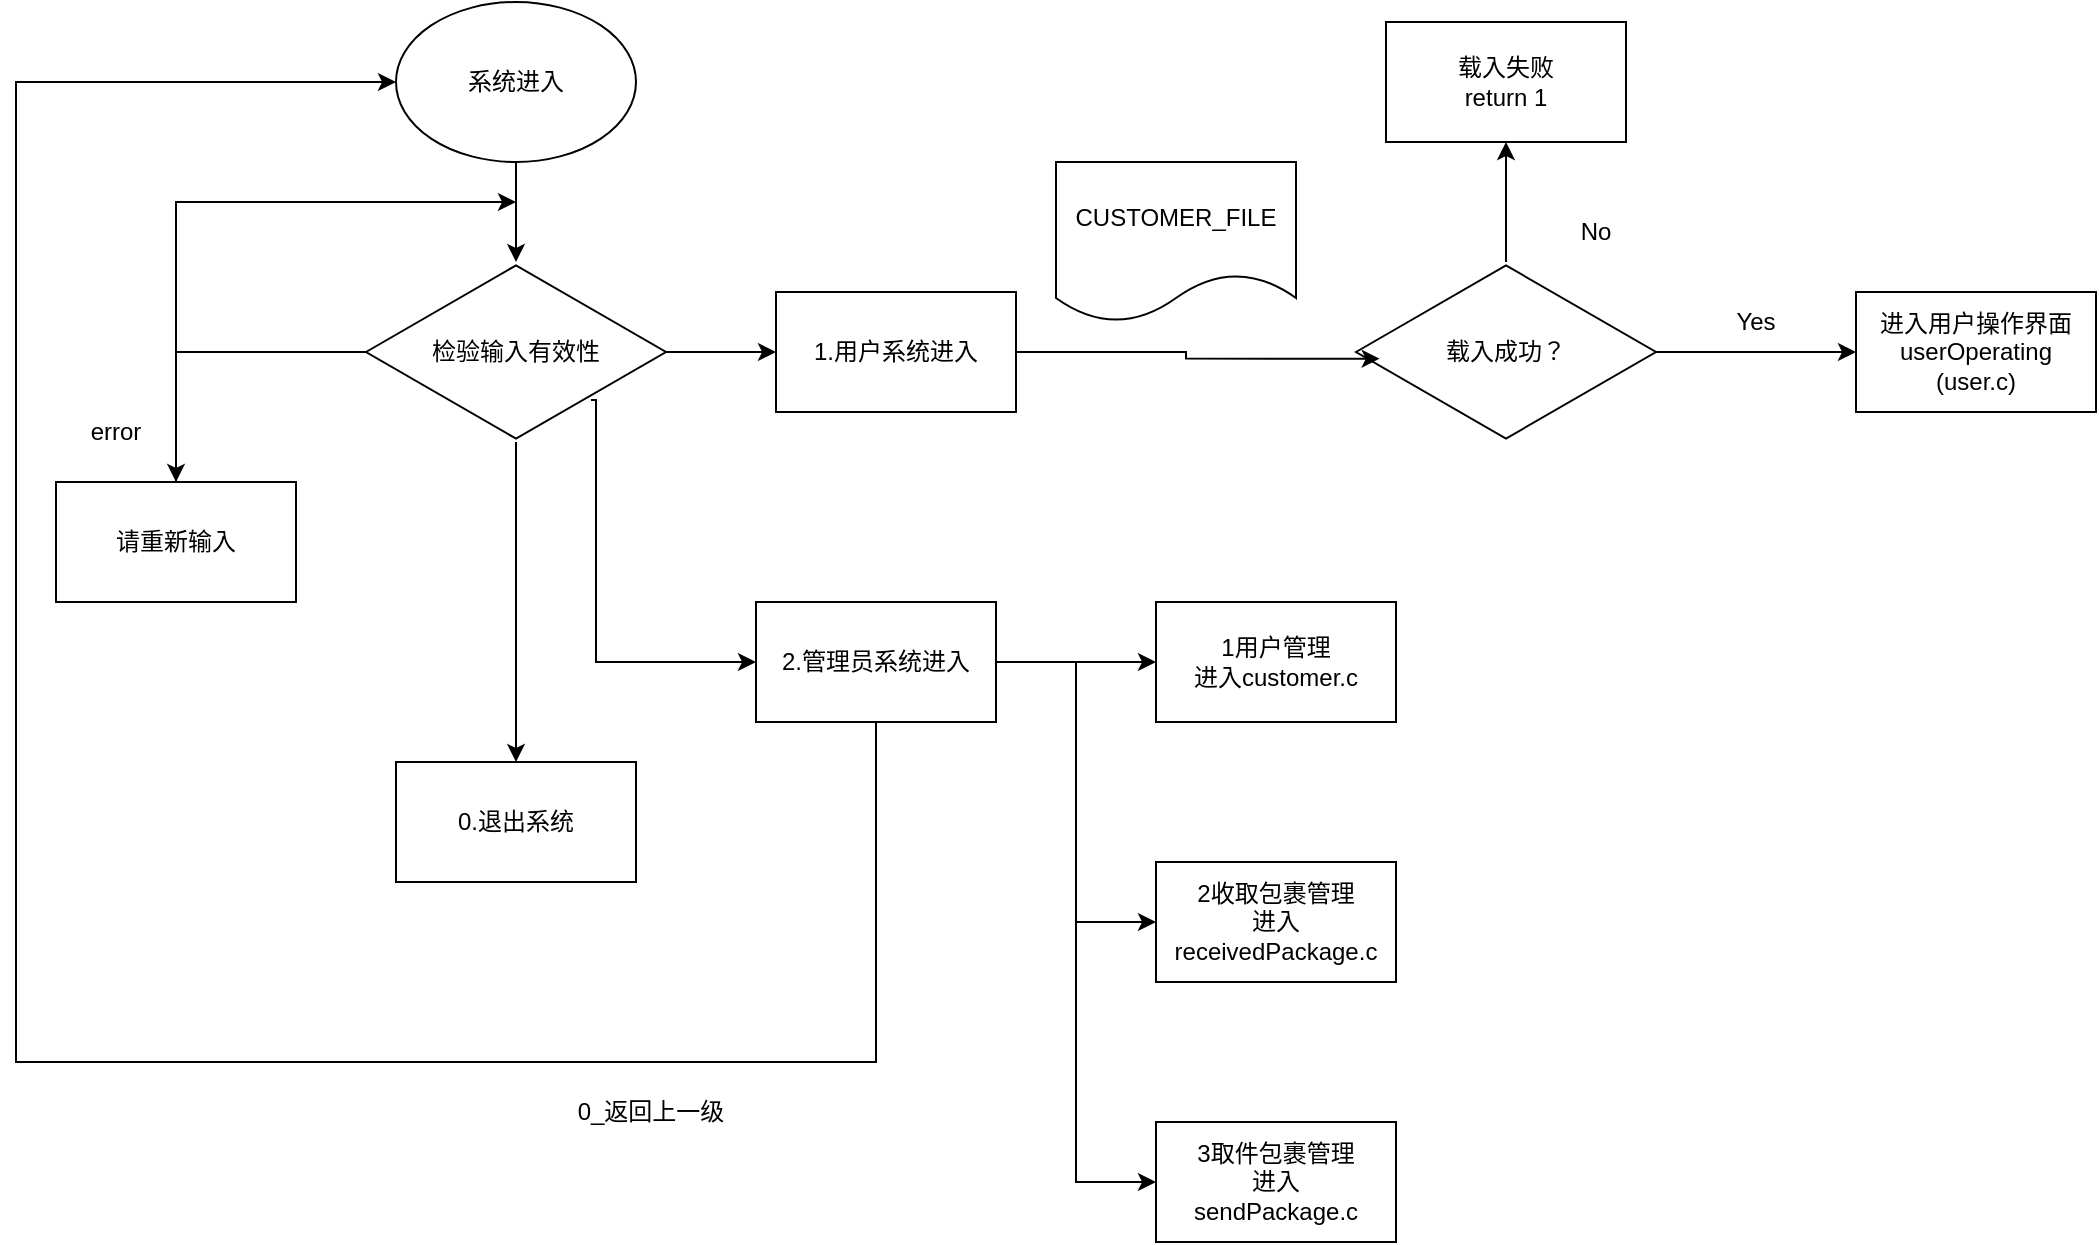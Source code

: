 <mxfile border="50" scale="3" compressed="false" locked="false" version="26.2.2" pages="7">
  <diagram name="1.系统界面流程图" id="YmL12bMKpDGza6XwsDPr">
    <mxGraphModel dx="2076" dy="926" grid="1" gridSize="10" guides="1" tooltips="1" connect="1" arrows="1" fold="1" page="0" pageScale="1" pageWidth="827" pageHeight="1169" background="none" math="1" shadow="0">
      <root>
        <mxCell id="X5NqExCQtvZxIxQ7pmgY-0" />
        <mxCell id="1" parent="X5NqExCQtvZxIxQ7pmgY-0" />
        <mxCell id="1ZKRfEpZuRm8bAp9dW-u-2" style="edgeStyle=orthogonalEdgeStyle;rounded=0;orthogonalLoop=1;jettySize=auto;html=1;" edge="1" parent="1" source="z-vICnq4sZwjzbMmBZmx-7" target="1ZKRfEpZuRm8bAp9dW-u-1">
          <mxGeometry relative="1" as="geometry" />
        </mxCell>
        <mxCell id="z-vICnq4sZwjzbMmBZmx-7" value="系统进入" style="ellipse;whiteSpace=wrap;html=1;" vertex="1" parent="1">
          <mxGeometry x="-90" y="20" width="120" height="80" as="geometry" />
        </mxCell>
        <mxCell id="z-vICnq4sZwjzbMmBZmx-81" value="1.用户系统进入" style="rounded=0;whiteSpace=wrap;html=1;" vertex="1" parent="1">
          <mxGeometry x="100" y="165" width="120" height="60" as="geometry" />
        </mxCell>
        <mxCell id="1ZKRfEpZuRm8bAp9dW-u-24" style="edgeStyle=orthogonalEdgeStyle;rounded=0;orthogonalLoop=1;jettySize=auto;html=1;entryX=0;entryY=0.5;entryDx=0;entryDy=0;" edge="1" parent="1" source="z-vICnq4sZwjzbMmBZmx-82" target="1ZKRfEpZuRm8bAp9dW-u-21">
          <mxGeometry relative="1" as="geometry" />
        </mxCell>
        <mxCell id="1ZKRfEpZuRm8bAp9dW-u-25" style="edgeStyle=orthogonalEdgeStyle;rounded=0;orthogonalLoop=1;jettySize=auto;html=1;entryX=0;entryY=0.5;entryDx=0;entryDy=0;" edge="1" parent="1" source="z-vICnq4sZwjzbMmBZmx-82" target="1ZKRfEpZuRm8bAp9dW-u-22">
          <mxGeometry relative="1" as="geometry" />
        </mxCell>
        <mxCell id="1ZKRfEpZuRm8bAp9dW-u-26" style="edgeStyle=orthogonalEdgeStyle;rounded=0;orthogonalLoop=1;jettySize=auto;html=1;entryX=0;entryY=0.5;entryDx=0;entryDy=0;" edge="1" parent="1" source="z-vICnq4sZwjzbMmBZmx-82" target="1ZKRfEpZuRm8bAp9dW-u-23">
          <mxGeometry relative="1" as="geometry" />
        </mxCell>
        <mxCell id="1ZKRfEpZuRm8bAp9dW-u-27" style="edgeStyle=orthogonalEdgeStyle;rounded=0;orthogonalLoop=1;jettySize=auto;html=1;entryX=0;entryY=0.5;entryDx=0;entryDy=0;" edge="1" parent="1" source="z-vICnq4sZwjzbMmBZmx-82" target="z-vICnq4sZwjzbMmBZmx-7">
          <mxGeometry relative="1" as="geometry">
            <Array as="points">
              <mxPoint x="150" y="550" />
              <mxPoint x="-280" y="550" />
              <mxPoint x="-280" y="60" />
            </Array>
          </mxGeometry>
        </mxCell>
        <mxCell id="z-vICnq4sZwjzbMmBZmx-82" value="2.管理员系统进入" style="rounded=0;whiteSpace=wrap;html=1;" vertex="1" parent="1">
          <mxGeometry x="90" y="320" width="120" height="60" as="geometry" />
        </mxCell>
        <mxCell id="z-vICnq4sZwjzbMmBZmx-85" value="0.退出系统" style="rounded=0;whiteSpace=wrap;html=1;" vertex="1" parent="1">
          <mxGeometry x="-90" y="400" width="120" height="60" as="geometry" />
        </mxCell>
        <mxCell id="1ZKRfEpZuRm8bAp9dW-u-4" style="edgeStyle=orthogonalEdgeStyle;rounded=0;orthogonalLoop=1;jettySize=auto;html=1;" edge="1" parent="1" source="1ZKRfEpZuRm8bAp9dW-u-1" target="1ZKRfEpZuRm8bAp9dW-u-3">
          <mxGeometry relative="1" as="geometry" />
        </mxCell>
        <mxCell id="1ZKRfEpZuRm8bAp9dW-u-5" style="edgeStyle=orthogonalEdgeStyle;rounded=0;orthogonalLoop=1;jettySize=auto;html=1;" edge="1" parent="1" source="1ZKRfEpZuRm8bAp9dW-u-1" target="z-vICnq4sZwjzbMmBZmx-85">
          <mxGeometry relative="1" as="geometry" />
        </mxCell>
        <mxCell id="1ZKRfEpZuRm8bAp9dW-u-6" style="edgeStyle=orthogonalEdgeStyle;rounded=0;orthogonalLoop=1;jettySize=auto;html=1;" edge="1" parent="1" source="1ZKRfEpZuRm8bAp9dW-u-1" target="z-vICnq4sZwjzbMmBZmx-81">
          <mxGeometry relative="1" as="geometry" />
        </mxCell>
        <mxCell id="1ZKRfEpZuRm8bAp9dW-u-7" style="edgeStyle=orthogonalEdgeStyle;rounded=0;orthogonalLoop=1;jettySize=auto;html=1;exitX=0.75;exitY=0.767;exitDx=0;exitDy=0;exitPerimeter=0;" edge="1" parent="1" source="1ZKRfEpZuRm8bAp9dW-u-1" target="z-vICnq4sZwjzbMmBZmx-82">
          <mxGeometry relative="1" as="geometry">
            <Array as="points">
              <mxPoint x="10" y="219" />
              <mxPoint x="10" y="350" />
            </Array>
          </mxGeometry>
        </mxCell>
        <mxCell id="1ZKRfEpZuRm8bAp9dW-u-1" value="检验输入有效性" style="html=1;whiteSpace=wrap;aspect=fixed;shape=isoRectangle;" vertex="1" parent="1">
          <mxGeometry x="-105" y="150" width="150" height="90" as="geometry" />
        </mxCell>
        <mxCell id="1ZKRfEpZuRm8bAp9dW-u-3" value="请重新输入" style="rounded=0;whiteSpace=wrap;html=1;" vertex="1" parent="1">
          <mxGeometry x="-260" y="260" width="120" height="60" as="geometry" />
        </mxCell>
        <mxCell id="1ZKRfEpZuRm8bAp9dW-u-8" value="error" style="text;html=1;align=center;verticalAlign=middle;whiteSpace=wrap;rounded=0;" vertex="1" parent="1">
          <mxGeometry x="-260" y="220" width="60" height="30" as="geometry" />
        </mxCell>
        <mxCell id="1ZKRfEpZuRm8bAp9dW-u-9" style="edgeStyle=orthogonalEdgeStyle;rounded=0;orthogonalLoop=1;jettySize=auto;html=1;" edge="1" parent="1" source="1ZKRfEpZuRm8bAp9dW-u-3">
          <mxGeometry relative="1" as="geometry">
            <mxPoint x="-30" y="120" as="targetPoint" />
            <Array as="points">
              <mxPoint x="-200" y="120" />
            </Array>
          </mxGeometry>
        </mxCell>
        <mxCell id="1ZKRfEpZuRm8bAp9dW-u-16" style="edgeStyle=orthogonalEdgeStyle;rounded=0;orthogonalLoop=1;jettySize=auto;html=1;entryX=0;entryY=0.5;entryDx=0;entryDy=0;" edge="1" parent="1" source="1ZKRfEpZuRm8bAp9dW-u-10" target="1ZKRfEpZuRm8bAp9dW-u-15">
          <mxGeometry relative="1" as="geometry" />
        </mxCell>
        <mxCell id="1ZKRfEpZuRm8bAp9dW-u-18" style="edgeStyle=orthogonalEdgeStyle;rounded=0;orthogonalLoop=1;jettySize=auto;html=1;" edge="1" parent="1" source="1ZKRfEpZuRm8bAp9dW-u-10" target="1ZKRfEpZuRm8bAp9dW-u-17">
          <mxGeometry relative="1" as="geometry" />
        </mxCell>
        <mxCell id="1ZKRfEpZuRm8bAp9dW-u-10" value="载入成功？" style="html=1;whiteSpace=wrap;aspect=fixed;shape=isoRectangle;" vertex="1" parent="1">
          <mxGeometry x="390" y="150" width="150" height="90" as="geometry" />
        </mxCell>
        <mxCell id="1ZKRfEpZuRm8bAp9dW-u-13" style="edgeStyle=orthogonalEdgeStyle;rounded=0;orthogonalLoop=1;jettySize=auto;html=1;entryX=0.079;entryY=0.537;entryDx=0;entryDy=0;entryPerimeter=0;" edge="1" parent="1" source="z-vICnq4sZwjzbMmBZmx-81" target="1ZKRfEpZuRm8bAp9dW-u-10">
          <mxGeometry relative="1" as="geometry" />
        </mxCell>
        <mxCell id="1ZKRfEpZuRm8bAp9dW-u-14" value="CUSTOMER_FILE" style="shape=document;whiteSpace=wrap;html=1;boundedLbl=1;" vertex="1" parent="1">
          <mxGeometry x="240" y="100" width="120" height="80" as="geometry" />
        </mxCell>
        <mxCell id="1ZKRfEpZuRm8bAp9dW-u-15" value="进入用户操作界面&lt;div&gt;userOperating&lt;/div&gt;&lt;div&gt;(user.c&lt;span style=&quot;background-color: transparent; color: light-dark(rgb(0, 0, 0), rgb(255, 255, 255));&quot;&gt;)&lt;/span&gt;&lt;/div&gt;" style="rounded=0;whiteSpace=wrap;html=1;" vertex="1" parent="1">
          <mxGeometry x="640" y="165" width="120" height="60" as="geometry" />
        </mxCell>
        <mxCell id="1ZKRfEpZuRm8bAp9dW-u-17" value="载入失败&lt;div&gt;return 1&lt;/div&gt;" style="rounded=0;whiteSpace=wrap;html=1;" vertex="1" parent="1">
          <mxGeometry x="405" y="30" width="120" height="60" as="geometry" />
        </mxCell>
        <mxCell id="1ZKRfEpZuRm8bAp9dW-u-19" value="No" style="text;html=1;align=center;verticalAlign=middle;whiteSpace=wrap;rounded=0;" vertex="1" parent="1">
          <mxGeometry x="480" y="120" width="60" height="30" as="geometry" />
        </mxCell>
        <mxCell id="1ZKRfEpZuRm8bAp9dW-u-20" value="Yes" style="text;html=1;align=center;verticalAlign=middle;whiteSpace=wrap;rounded=0;" vertex="1" parent="1">
          <mxGeometry x="560" y="165" width="60" height="30" as="geometry" />
        </mxCell>
        <mxCell id="1ZKRfEpZuRm8bAp9dW-u-21" value="1用户管理&lt;div&gt;进入customer.c&lt;/div&gt;" style="rounded=0;whiteSpace=wrap;html=1;" vertex="1" parent="1">
          <mxGeometry x="290" y="320" width="120" height="60" as="geometry" />
        </mxCell>
        <mxCell id="1ZKRfEpZuRm8bAp9dW-u-22" value="2收取包裹管理&lt;div&gt;进入receivedPackage.c&lt;/div&gt;" style="rounded=0;whiteSpace=wrap;html=1;" vertex="1" parent="1">
          <mxGeometry x="290" y="450" width="120" height="60" as="geometry" />
        </mxCell>
        <mxCell id="1ZKRfEpZuRm8bAp9dW-u-23" value="3取件包裹管理&lt;div&gt;进入&lt;/div&gt;&lt;div&gt;sendPackage.c&lt;/div&gt;" style="rounded=0;whiteSpace=wrap;html=1;" vertex="1" parent="1">
          <mxGeometry x="290" y="580" width="120" height="60" as="geometry" />
        </mxCell>
        <mxCell id="1ZKRfEpZuRm8bAp9dW-u-28" value="0_返回上一级" style="text;html=1;align=center;verticalAlign=middle;whiteSpace=wrap;rounded=0;" vertex="1" parent="1">
          <mxGeometry x="-15" y="560" width="105" height="30" as="geometry" />
        </mxCell>
      </root>
    </mxGraphModel>
  </diagram>
  <diagram id="NqU5Rrg8dCzm1K05zdeV" name="1-1用户界面操作">
    <mxGraphModel dx="2230" dy="1862" grid="1" gridSize="10" guides="1" tooltips="1" connect="1" arrows="1" fold="1" page="1" pageScale="1" pageWidth="850" pageHeight="1100" math="0" shadow="0">
      <root>
        <mxCell id="0" />
        <mxCell id="1" parent="0" />
        <mxCell id="8BT3JCqSUhwMRtKss6ok-4" style="edgeStyle=orthogonalEdgeStyle;rounded=0;orthogonalLoop=1;jettySize=auto;html=1;" parent="1" source="8BT3JCqSUhwMRtKss6ok-1" target="8BT3JCqSUhwMRtKss6ok-3" edge="1">
          <mxGeometry relative="1" as="geometry" />
        </mxCell>
        <mxCell id="8BT3JCqSUhwMRtKss6ok-1" value="登录" style="ellipse;whiteSpace=wrap;html=1;" parent="1" vertex="1">
          <mxGeometry x="190" y="130" width="120" height="80" as="geometry" />
        </mxCell>
        <mxCell id="8BT3JCqSUhwMRtKss6ok-7" style="edgeStyle=orthogonalEdgeStyle;rounded=0;orthogonalLoop=1;jettySize=auto;html=1;" parent="1" source="8BT3JCqSUhwMRtKss6ok-2" target="8BT3JCqSUhwMRtKss6ok-6" edge="1">
          <mxGeometry relative="1" as="geometry" />
        </mxCell>
        <mxCell id="8BT3JCqSUhwMRtKss6ok-10" style="edgeStyle=orthogonalEdgeStyle;rounded=0;orthogonalLoop=1;jettySize=auto;html=1;entryX=0.5;entryY=0;entryDx=0;entryDy=0;" parent="1" source="8BT3JCqSUhwMRtKss6ok-2" edge="1">
          <mxGeometry relative="1" as="geometry">
            <mxPoint x="250" y="510" as="targetPoint" />
          </mxGeometry>
        </mxCell>
        <mxCell id="8BT3JCqSUhwMRtKss6ok-2" value="输入合法？&lt;div&gt;bool&lt;/div&gt;&lt;div&gt;userLanding&lt;/div&gt;" style="html=1;whiteSpace=wrap;aspect=fixed;shape=isoRectangle;" parent="1" vertex="1">
          <mxGeometry x="175" y="380" width="150" height="90" as="geometry" />
        </mxCell>
        <mxCell id="8BT3JCqSUhwMRtKss6ok-5" style="edgeStyle=orthogonalEdgeStyle;rounded=0;orthogonalLoop=1;jettySize=auto;html=1;" parent="1" source="8BT3JCqSUhwMRtKss6ok-3" target="8BT3JCqSUhwMRtKss6ok-2" edge="1">
          <mxGeometry relative="1" as="geometry" />
        </mxCell>
        <mxCell id="8BT3JCqSUhwMRtKss6ok-3" value="输入手机号与密码" style="rounded=0;whiteSpace=wrap;html=1;" parent="1" vertex="1">
          <mxGeometry x="190" y="260" width="120" height="60" as="geometry" />
        </mxCell>
        <mxCell id="8BT3JCqSUhwMRtKss6ok-23" style="edgeStyle=orthogonalEdgeStyle;rounded=0;orthogonalLoop=1;jettySize=auto;html=1;entryX=0.489;entryY=-0.025;entryDx=0;entryDy=0;entryPerimeter=0;" parent="1" source="8BT3JCqSUhwMRtKss6ok-6" target="8BT3JCqSUhwMRtKss6ok-39" edge="1">
          <mxGeometry relative="1" as="geometry">
            <mxPoint x="580" y="425" as="targetPoint" />
          </mxGeometry>
        </mxCell>
        <mxCell id="8BT3JCqSUhwMRtKss6ok-6" value="用户操作面板" style="rounded=0;whiteSpace=wrap;html=1;" parent="1" vertex="1">
          <mxGeometry x="390" y="395" width="120" height="60" as="geometry" />
        </mxCell>
        <mxCell id="8BT3JCqSUhwMRtKss6ok-8" value="Yes" style="text;html=1;align=center;verticalAlign=middle;whiteSpace=wrap;rounded=0;" parent="1" vertex="1">
          <mxGeometry x="310" y="395" width="60" height="30" as="geometry" />
        </mxCell>
        <mxCell id="8BT3JCqSUhwMRtKss6ok-11" value="No" style="text;html=1;align=center;verticalAlign=middle;whiteSpace=wrap;rounded=0;" parent="1" vertex="1">
          <mxGeometry x="250" y="470" width="60" height="30" as="geometry" />
        </mxCell>
        <mxCell id="8BT3JCqSUhwMRtKss6ok-12" value="" style="shape=table;startSize=0;container=1;collapsible=0;childLayout=tableLayout;" parent="1" vertex="1">
          <mxGeometry x="195" y="510" width="110" height="140" as="geometry" />
        </mxCell>
        <mxCell id="8BT3JCqSUhwMRtKss6ok-13" value="" style="shape=tableRow;horizontal=0;startSize=0;swimlaneHead=0;swimlaneBody=0;strokeColor=inherit;top=0;left=0;bottom=0;right=0;collapsible=0;dropTarget=0;fillColor=none;points=[[0,0.5],[1,0.5]];portConstraint=eastwest;" parent="8BT3JCqSUhwMRtKss6ok-12" vertex="1">
          <mxGeometry width="110" height="47" as="geometry" />
        </mxCell>
        <mxCell id="8BT3JCqSUhwMRtKss6ok-14" value="1注册" style="shape=partialRectangle;html=1;whiteSpace=wrap;connectable=0;strokeColor=inherit;overflow=hidden;fillColor=none;top=0;left=0;bottom=0;right=0;pointerEvents=1;" parent="8BT3JCqSUhwMRtKss6ok-13" vertex="1">
          <mxGeometry width="110" height="47" as="geometry">
            <mxRectangle width="110" height="47" as="alternateBounds" />
          </mxGeometry>
        </mxCell>
        <mxCell id="8BT3JCqSUhwMRtKss6ok-15" value="" style="shape=tableRow;horizontal=0;startSize=0;swimlaneHead=0;swimlaneBody=0;strokeColor=inherit;top=0;left=0;bottom=0;right=0;collapsible=0;dropTarget=0;fillColor=none;points=[[0,0.5],[1,0.5]];portConstraint=eastwest;" parent="8BT3JCqSUhwMRtKss6ok-12" vertex="1">
          <mxGeometry y="47" width="110" height="46" as="geometry" />
        </mxCell>
        <mxCell id="8BT3JCqSUhwMRtKss6ok-16" value="2重新输入" style="shape=partialRectangle;html=1;whiteSpace=wrap;connectable=0;strokeColor=inherit;overflow=hidden;fillColor=none;top=0;left=0;bottom=0;right=0;pointerEvents=1;" parent="8BT3JCqSUhwMRtKss6ok-15" vertex="1">
          <mxGeometry width="110" height="46" as="geometry">
            <mxRectangle width="110" height="46" as="alternateBounds" />
          </mxGeometry>
        </mxCell>
        <mxCell id="8BT3JCqSUhwMRtKss6ok-17" value="" style="shape=tableRow;horizontal=0;startSize=0;swimlaneHead=0;swimlaneBody=0;strokeColor=inherit;top=0;left=0;bottom=0;right=0;collapsible=0;dropTarget=0;fillColor=none;points=[[0,0.5],[1,0.5]];portConstraint=eastwest;" parent="8BT3JCqSUhwMRtKss6ok-12" vertex="1">
          <mxGeometry y="93" width="110" height="47" as="geometry" />
        </mxCell>
        <mxCell id="8BT3JCqSUhwMRtKss6ok-18" value="0返回上一级" style="shape=partialRectangle;html=1;whiteSpace=wrap;connectable=0;strokeColor=inherit;overflow=hidden;fillColor=none;top=0;left=0;bottom=0;right=0;pointerEvents=1;" parent="8BT3JCqSUhwMRtKss6ok-17" vertex="1">
          <mxGeometry width="110" height="47" as="geometry">
            <mxRectangle width="110" height="47" as="alternateBounds" />
          </mxGeometry>
        </mxCell>
        <mxCell id="8BT3JCqSUhwMRtKss6ok-19" style="edgeStyle=orthogonalEdgeStyle;rounded=0;orthogonalLoop=1;jettySize=auto;html=1;" parent="1" source="8BT3JCqSUhwMRtKss6ok-17" edge="1">
          <mxGeometry relative="1" as="geometry">
            <mxPoint x="130" y="626.5" as="targetPoint" />
          </mxGeometry>
        </mxCell>
        <mxCell id="8BT3JCqSUhwMRtKss6ok-20" value="1系统主界面" style="rounded=0;whiteSpace=wrap;html=1;" parent="1" vertex="1">
          <mxGeometry x="10" y="600" width="120" height="60" as="geometry" />
        </mxCell>
        <mxCell id="8BT3JCqSUhwMRtKss6ok-21" style="edgeStyle=orthogonalEdgeStyle;rounded=0;orthogonalLoop=1;jettySize=auto;html=1;entryX=0;entryY=0.5;entryDx=0;entryDy=0;" parent="1" source="8BT3JCqSUhwMRtKss6ok-15" target="8BT3JCqSUhwMRtKss6ok-3" edge="1">
          <mxGeometry relative="1" as="geometry">
            <Array as="points">
              <mxPoint x="80" y="580" />
              <mxPoint x="80" y="290" />
            </Array>
          </mxGeometry>
        </mxCell>
        <mxCell id="8BT3JCqSUhwMRtKss6ok-27" style="edgeStyle=orthogonalEdgeStyle;rounded=0;orthogonalLoop=1;jettySize=auto;html=1;" parent="1" source="8BT3JCqSUhwMRtKss6ok-24" edge="1">
          <mxGeometry relative="1" as="geometry">
            <mxPoint x="450" y="620" as="targetPoint" />
          </mxGeometry>
        </mxCell>
        <mxCell id="8BT3JCqSUhwMRtKss6ok-24" value="输入信息" style="rounded=0;whiteSpace=wrap;html=1;" parent="1" vertex="1">
          <mxGeometry x="390" y="504" width="120" height="60" as="geometry" />
        </mxCell>
        <mxCell id="8BT3JCqSUhwMRtKss6ok-25" style="edgeStyle=orthogonalEdgeStyle;rounded=0;orthogonalLoop=1;jettySize=auto;html=1;" parent="1" source="8BT3JCqSUhwMRtKss6ok-13" target="8BT3JCqSUhwMRtKss6ok-24" edge="1">
          <mxGeometry relative="1" as="geometry" />
        </mxCell>
        <mxCell id="8BT3JCqSUhwMRtKss6ok-29" style="edgeStyle=orthogonalEdgeStyle;rounded=0;orthogonalLoop=1;jettySize=auto;html=1;entryX=1;entryY=0.5;entryDx=0;entryDy=0;" parent="1" source="8BT3JCqSUhwMRtKss6ok-28" target="8BT3JCqSUhwMRtKss6ok-24" edge="1">
          <mxGeometry relative="1" as="geometry">
            <Array as="points">
              <mxPoint x="580" y="665" />
              <mxPoint x="580" y="534" />
            </Array>
          </mxGeometry>
        </mxCell>
        <mxCell id="8BT3JCqSUhwMRtKss6ok-32" style="edgeStyle=orthogonalEdgeStyle;rounded=0;orthogonalLoop=1;jettySize=auto;html=1;" parent="1" source="8BT3JCqSUhwMRtKss6ok-28" target="8BT3JCqSUhwMRtKss6ok-31" edge="1">
          <mxGeometry relative="1" as="geometry" />
        </mxCell>
        <mxCell id="8BT3JCqSUhwMRtKss6ok-28" value="已存在？" style="html=1;whiteSpace=wrap;aspect=fixed;shape=isoRectangle;" parent="1" vertex="1">
          <mxGeometry x="375" y="620" width="150" height="90" as="geometry" />
        </mxCell>
        <mxCell id="8BT3JCqSUhwMRtKss6ok-30" value="Yes" style="text;html=1;align=center;verticalAlign=middle;whiteSpace=wrap;rounded=0;" parent="1" vertex="1">
          <mxGeometry x="520" y="580" width="60" height="30" as="geometry" />
        </mxCell>
        <mxCell id="8BT3JCqSUhwMRtKss6ok-35" style="edgeStyle=orthogonalEdgeStyle;rounded=0;orthogonalLoop=1;jettySize=auto;html=1;" parent="1" source="8BT3JCqSUhwMRtKss6ok-31" target="8BT3JCqSUhwMRtKss6ok-34" edge="1">
          <mxGeometry relative="1" as="geometry" />
        </mxCell>
        <mxCell id="8BT3JCqSUhwMRtKss6ok-31" value="保存用户信息到文件" style="rounded=0;whiteSpace=wrap;html=1;" parent="1" vertex="1">
          <mxGeometry x="390" y="750" width="120" height="60" as="geometry" />
        </mxCell>
        <mxCell id="8BT3JCqSUhwMRtKss6ok-33" value="No" style="text;html=1;align=center;verticalAlign=middle;whiteSpace=wrap;rounded=0;" parent="1" vertex="1">
          <mxGeometry x="465" y="710" width="60" height="30" as="geometry" />
        </mxCell>
        <mxCell id="8BT3JCqSUhwMRtKss6ok-36" style="edgeStyle=orthogonalEdgeStyle;rounded=0;orthogonalLoop=1;jettySize=auto;html=1;entryX=0;entryY=0.5;entryDx=0;entryDy=0;" parent="1" source="8BT3JCqSUhwMRtKss6ok-34" target="8BT3JCqSUhwMRtKss6ok-1" edge="1">
          <mxGeometry relative="1" as="geometry">
            <Array as="points">
              <mxPoint x="-60" y="780" />
              <mxPoint x="-60" y="170" />
            </Array>
          </mxGeometry>
        </mxCell>
        <mxCell id="8BT3JCqSUhwMRtKss6ok-34" value="返回到登录界面" style="rounded=0;whiteSpace=wrap;html=1;" parent="1" vertex="1">
          <mxGeometry x="10" y="750" width="120" height="60" as="geometry" />
        </mxCell>
        <mxCell id="8BT3JCqSUhwMRtKss6ok-37" value="CUSTOMER_FILE" style="shape=document;whiteSpace=wrap;html=1;boundedLbl=1;" parent="1" vertex="1">
          <mxGeometry x="205" y="790" width="120" height="80" as="geometry" />
        </mxCell>
        <mxCell id="8BT3JCqSUhwMRtKss6ok-38" value="" style="shape=table;startSize=0;container=1;collapsible=0;childLayout=tableLayout;" parent="1" vertex="1">
          <mxGeometry x="580" y="320" width="150" height="160" as="geometry" />
        </mxCell>
        <mxCell id="8BT3JCqSUhwMRtKss6ok-39" value="" style="shape=tableRow;horizontal=0;startSize=0;swimlaneHead=0;swimlaneBody=0;strokeColor=inherit;top=0;left=0;bottom=0;right=0;collapsible=0;dropTarget=0;fillColor=none;points=[[0,0.5],[1,0.5]];portConstraint=eastwest;" parent="8BT3JCqSUhwMRtKss6ok-38" vertex="1">
          <mxGeometry width="150" height="40" as="geometry" />
        </mxCell>
        <mxCell id="8BT3JCqSUhwMRtKss6ok-40" value="1查看用户信息" style="shape=partialRectangle;html=1;whiteSpace=wrap;connectable=0;strokeColor=inherit;overflow=hidden;fillColor=none;top=0;left=0;bottom=0;right=0;pointerEvents=1;" parent="8BT3JCqSUhwMRtKss6ok-39" vertex="1">
          <mxGeometry width="150" height="40" as="geometry">
            <mxRectangle width="150" height="40" as="alternateBounds" />
          </mxGeometry>
        </mxCell>
        <mxCell id="8BT3JCqSUhwMRtKss6ok-41" value="" style="shape=tableRow;horizontal=0;startSize=0;swimlaneHead=0;swimlaneBody=0;strokeColor=inherit;top=0;left=0;bottom=0;right=0;collapsible=0;dropTarget=0;fillColor=none;points=[[0,0.5],[1,0.5]];portConstraint=eastwest;" parent="8BT3JCqSUhwMRtKss6ok-38" vertex="1">
          <mxGeometry y="40" width="150" height="40" as="geometry" />
        </mxCell>
        <mxCell id="8BT3JCqSUhwMRtKss6ok-42" value="2查看包裹" style="shape=partialRectangle;html=1;whiteSpace=wrap;connectable=0;strokeColor=inherit;overflow=hidden;fillColor=none;top=0;left=0;bottom=0;right=0;pointerEvents=1;" parent="8BT3JCqSUhwMRtKss6ok-41" vertex="1">
          <mxGeometry width="150" height="40" as="geometry">
            <mxRectangle width="150" height="40" as="alternateBounds" />
          </mxGeometry>
        </mxCell>
        <mxCell id="8BT3JCqSUhwMRtKss6ok-43" value="" style="shape=tableRow;horizontal=0;startSize=0;swimlaneHead=0;swimlaneBody=0;strokeColor=inherit;top=0;left=0;bottom=0;right=0;collapsible=0;dropTarget=0;fillColor=none;points=[[0,0.5],[1,0.5]];portConstraint=eastwest;" parent="8BT3JCqSUhwMRtKss6ok-38" vertex="1">
          <mxGeometry y="80" width="150" height="40" as="geometry" />
        </mxCell>
        <mxCell id="8BT3JCqSUhwMRtKss6ok-44" value="3邮寄包裹" style="shape=partialRectangle;html=1;whiteSpace=wrap;connectable=0;strokeColor=inherit;overflow=hidden;fillColor=none;top=0;left=0;bottom=0;right=0;pointerEvents=1;" parent="8BT3JCqSUhwMRtKss6ok-43" vertex="1">
          <mxGeometry width="150" height="40" as="geometry">
            <mxRectangle width="150" height="40" as="alternateBounds" />
          </mxGeometry>
        </mxCell>
        <mxCell id="8BT3JCqSUhwMRtKss6ok-45" value="" style="shape=tableRow;horizontal=0;startSize=0;swimlaneHead=0;swimlaneBody=0;strokeColor=inherit;top=0;left=0;bottom=0;right=0;collapsible=0;dropTarget=0;fillColor=none;points=[[0,0.5],[1,0.5]];portConstraint=eastwest;" parent="8BT3JCqSUhwMRtKss6ok-38" vertex="1">
          <mxGeometry y="120" width="150" height="40" as="geometry" />
        </mxCell>
        <mxCell id="8BT3JCqSUhwMRtKss6ok-46" value="0返回上一级" style="shape=partialRectangle;html=1;whiteSpace=wrap;connectable=0;strokeColor=inherit;overflow=hidden;fillColor=none;top=0;left=0;bottom=0;right=0;pointerEvents=1;" parent="8BT3JCqSUhwMRtKss6ok-45" vertex="1">
          <mxGeometry width="150" height="40" as="geometry">
            <mxRectangle width="150" height="40" as="alternateBounds" />
          </mxGeometry>
        </mxCell>
        <mxCell id="8BT3JCqSUhwMRtKss6ok-47" style="edgeStyle=orthogonalEdgeStyle;rounded=0;orthogonalLoop=1;jettySize=auto;html=1;entryX=0;entryY=0.5;entryDx=0;entryDy=0;" parent="1" source="8BT3JCqSUhwMRtKss6ok-45" target="8BT3JCqSUhwMRtKss6ok-1" edge="1">
          <mxGeometry relative="1" as="geometry">
            <mxPoint x="610" y="550.0" as="targetPoint" />
            <Array as="points">
              <mxPoint x="655" y="900" />
              <mxPoint x="-120" y="900" />
              <mxPoint x="-120" y="170" />
            </Array>
          </mxGeometry>
        </mxCell>
        <mxCell id="8BT3JCqSUhwMRtKss6ok-51" style="edgeStyle=orthogonalEdgeStyle;rounded=0;orthogonalLoop=1;jettySize=auto;html=1;" parent="1" source="8BT3JCqSUhwMRtKss6ok-48" target="8BT3JCqSUhwMRtKss6ok-50" edge="1">
          <mxGeometry relative="1" as="geometry" />
        </mxCell>
        <mxCell id="8BT3JCqSUhwMRtKss6ok-48" value="历遍链表" style="rounded=0;whiteSpace=wrap;html=1;" parent="1" vertex="1">
          <mxGeometry x="690" y="210" width="120" height="60" as="geometry" />
        </mxCell>
        <mxCell id="8BT3JCqSUhwMRtKss6ok-49" style="edgeStyle=orthogonalEdgeStyle;rounded=0;orthogonalLoop=1;jettySize=auto;html=1;entryX=0.5;entryY=1;entryDx=0;entryDy=0;" parent="1" source="8BT3JCqSUhwMRtKss6ok-39" target="8BT3JCqSUhwMRtKss6ok-48" edge="1">
          <mxGeometry relative="1" as="geometry" />
        </mxCell>
        <mxCell id="8BT3JCqSUhwMRtKss6ok-53" style="edgeStyle=orthogonalEdgeStyle;rounded=0;orthogonalLoop=1;jettySize=auto;html=1;entryX=0;entryY=0.25;entryDx=0;entryDy=0;" parent="1" source="8BT3JCqSUhwMRtKss6ok-50" target="8BT3JCqSUhwMRtKss6ok-52" edge="1">
          <mxGeometry relative="1" as="geometry" />
        </mxCell>
        <mxCell id="8BT3JCqSUhwMRtKss6ok-55" style="edgeStyle=orthogonalEdgeStyle;rounded=0;orthogonalLoop=1;jettySize=auto;html=1;entryX=0.5;entryY=1;entryDx=0;entryDy=0;" parent="1" source="8BT3JCqSUhwMRtKss6ok-50" target="8BT3JCqSUhwMRtKss6ok-54" edge="1">
          <mxGeometry relative="1" as="geometry" />
        </mxCell>
        <mxCell id="8BT3JCqSUhwMRtKss6ok-50" value="查询成功？" style="html=1;whiteSpace=wrap;aspect=fixed;shape=isoRectangle;" parent="1" vertex="1">
          <mxGeometry x="675" y="70" width="150" height="90" as="geometry" />
        </mxCell>
        <mxCell id="8BT3JCqSUhwMRtKss6ok-52" value="显示所有信息" style="rounded=0;whiteSpace=wrap;html=1;" parent="1" vertex="1">
          <mxGeometry x="880" y="85" width="120" height="60" as="geometry" />
        </mxCell>
        <mxCell id="8BT3JCqSUhwMRtKss6ok-54" value="未找到用户信息" style="rounded=0;whiteSpace=wrap;html=1;" parent="1" vertex="1">
          <mxGeometry x="690" y="-40" width="120" height="60" as="geometry" />
        </mxCell>
        <mxCell id="8BT3JCqSUhwMRtKss6ok-56" value="Yes" style="text;html=1;align=center;verticalAlign=middle;whiteSpace=wrap;rounded=0;" parent="1" vertex="1">
          <mxGeometry x="810" y="120" width="60" height="30" as="geometry" />
        </mxCell>
        <mxCell id="8BT3JCqSUhwMRtKss6ok-57" value="No" style="text;html=1;align=center;verticalAlign=middle;whiteSpace=wrap;rounded=0;" parent="1" vertex="1">
          <mxGeometry x="750" y="40" width="60" height="30" as="geometry" />
        </mxCell>
        <mxCell id="2FDTSqHL-l_n9-h2bagA-2" value="与2-3共用函数，请跳转" style="ellipse;whiteSpace=wrap;html=1;aspect=fixed;" parent="1" vertex="1">
          <mxGeometry x="750" y="380" width="80" height="80" as="geometry" />
        </mxCell>
        <mxCell id="2FDTSqHL-l_n9-h2bagA-3" style="edgeStyle=orthogonalEdgeStyle;rounded=0;orthogonalLoop=1;jettySize=auto;html=1;" parent="1" source="8BT3JCqSUhwMRtKss6ok-43" target="2FDTSqHL-l_n9-h2bagA-2" edge="1">
          <mxGeometry relative="1" as="geometry" />
        </mxCell>
        <mxCell id="ZXlgMxBlRHSjm0kewFXu-1" style="edgeStyle=orthogonalEdgeStyle;rounded=0;orthogonalLoop=1;jettySize=auto;html=1;" parent="1" source="ZXlgMxBlRHSjm0kewFXu-2" edge="1">
          <mxGeometry relative="1" as="geometry">
            <mxPoint x="1150" y="380" as="targetPoint" />
          </mxGeometry>
        </mxCell>
        <mxCell id="ZXlgMxBlRHSjm0kewFXu-2" value="查找用户包裹" style="rounded=0;whiteSpace=wrap;html=1;" parent="1" vertex="1">
          <mxGeometry x="830" y="350" width="120" height="60" as="geometry" />
        </mxCell>
        <mxCell id="ZXlgMxBlRHSjm0kewFXu-3" value="&lt;div style=&quot;color: rgb(171, 178, 191); background-color: rgb(35, 39, 46); font-family: Consolas, &amp;quot;Courier New&amp;quot;, monospace; font-size: 14px; line-height: 19px; white-space: pre;&quot;&gt;&lt;span style=&quot;color: #d19a66;&quot;&gt;RECEIVED_FILE&lt;/span&gt;&lt;/div&gt;" style="shape=document;whiteSpace=wrap;html=1;boundedLbl=1;" parent="1" vertex="1">
          <mxGeometry x="980" y="290" width="120" height="80" as="geometry" />
        </mxCell>
        <mxCell id="ZXlgMxBlRHSjm0kewFXu-4" value="是否存在" style="html=1;whiteSpace=wrap;aspect=fixed;shape=isoRectangle;" parent="1" vertex="1">
          <mxGeometry x="1150" y="335" width="150" height="90" as="geometry" />
        </mxCell>
        <mxCell id="ZXlgMxBlRHSjm0kewFXu-5" value="无法打开文件则返回" style="text;html=1;align=center;verticalAlign=middle;whiteSpace=wrap;rounded=0;" parent="1" vertex="1">
          <mxGeometry x="980" y="385" width="130" height="30" as="geometry" />
        </mxCell>
        <mxCell id="ZXlgMxBlRHSjm0kewFXu-6" value="暂未有包裹" style="rounded=0;whiteSpace=wrap;html=1;" parent="1" vertex="1">
          <mxGeometry x="1340" y="320" width="120" height="60" as="geometry" />
        </mxCell>
        <mxCell id="ZXlgMxBlRHSjm0kewFXu-7" value="" style="curved=1;endArrow=classic;html=1;rounded=0;entryX=0;entryY=0.5;entryDx=0;entryDy=0;" parent="1" source="ZXlgMxBlRHSjm0kewFXu-4" target="ZXlgMxBlRHSjm0kewFXu-6" edge="1">
          <mxGeometry width="50" height="50" relative="1" as="geometry">
            <mxPoint x="1300" y="430" as="sourcePoint" />
            <mxPoint x="1370.711" y="380" as="targetPoint" />
          </mxGeometry>
        </mxCell>
        <mxCell id="ZXlgMxBlRHSjm0kewFXu-8" value="" style="curved=1;endArrow=classic;html=1;rounded=0;entryX=0;entryY=0.5;entryDx=0;entryDy=0;" parent="1" source="ZXlgMxBlRHSjm0kewFXu-4" edge="1">
          <mxGeometry width="50" height="50" relative="1" as="geometry">
            <mxPoint x="1300" y="430" as="sourcePoint" />
            <mxPoint x="1340" y="410" as="targetPoint" />
          </mxGeometry>
        </mxCell>
        <mxCell id="ZXlgMxBlRHSjm0kewFXu-9" value="No" style="text;html=1;align=center;verticalAlign=middle;whiteSpace=wrap;rounded=0;" parent="1" vertex="1">
          <mxGeometry x="1280" y="325" width="60" height="30" as="geometry" />
        </mxCell>
        <mxCell id="ZXlgMxBlRHSjm0kewFXu-10" value="" style="curved=1;endArrow=classic;html=1;rounded=0;entryX=0;entryY=0.5;entryDx=0;entryDy=0;" parent="1" source="ZXlgMxBlRHSjm0kewFXu-6" target="ZXlgMxBlRHSjm0kewFXu-13" edge="1">
          <mxGeometry width="50" height="50" relative="1" as="geometry">
            <mxPoint x="1460" y="400" as="sourcePoint" />
            <mxPoint x="1550" y="380" as="targetPoint" />
          </mxGeometry>
        </mxCell>
        <mxCell id="ZXlgMxBlRHSjm0kewFXu-11" value="" style="curved=1;endArrow=classic;html=1;rounded=0;entryX=0;entryY=0.5;entryDx=0;entryDy=0;" parent="1" target="ZXlgMxBlRHSjm0kewFXu-13" edge="1">
          <mxGeometry width="50" height="50" relative="1" as="geometry">
            <mxPoint x="1460" y="390" as="sourcePoint" />
            <mxPoint x="1550" y="380" as="targetPoint" />
          </mxGeometry>
        </mxCell>
        <mxCell id="ZXlgMxBlRHSjm0kewFXu-12" value="" style="shape=table;startSize=0;container=1;collapsible=0;childLayout=tableLayout;" parent="1" vertex="1">
          <mxGeometry x="1550" y="340" width="80" height="80" as="geometry" />
        </mxCell>
        <mxCell id="ZXlgMxBlRHSjm0kewFXu-13" value="" style="shape=tableRow;horizontal=0;startSize=0;swimlaneHead=0;swimlaneBody=0;strokeColor=inherit;top=0;left=0;bottom=0;right=0;collapsible=0;dropTarget=0;fillColor=none;points=[[0,0.5],[1,0.5]];portConstraint=eastwest;" parent="ZXlgMxBlRHSjm0kewFXu-12" vertex="1">
          <mxGeometry width="80" height="40" as="geometry" />
        </mxCell>
        <mxCell id="ZXlgMxBlRHSjm0kewFXu-14" value="1取件" style="shape=partialRectangle;html=1;whiteSpace=wrap;connectable=0;strokeColor=inherit;overflow=hidden;fillColor=none;top=0;left=0;bottom=0;right=0;pointerEvents=1;" parent="ZXlgMxBlRHSjm0kewFXu-13" vertex="1">
          <mxGeometry width="80" height="40" as="geometry">
            <mxRectangle width="80" height="40" as="alternateBounds" />
          </mxGeometry>
        </mxCell>
        <mxCell id="ZXlgMxBlRHSjm0kewFXu-15" value="" style="shape=tableRow;horizontal=0;startSize=0;swimlaneHead=0;swimlaneBody=0;strokeColor=inherit;top=0;left=0;bottom=0;right=0;collapsible=0;dropTarget=0;fillColor=none;points=[[0,0.5],[1,0.5]];portConstraint=eastwest;" parent="ZXlgMxBlRHSjm0kewFXu-12" vertex="1">
          <mxGeometry y="40" width="80" height="40" as="geometry" />
        </mxCell>
        <mxCell id="ZXlgMxBlRHSjm0kewFXu-16" value="0上一级" style="shape=partialRectangle;html=1;whiteSpace=wrap;connectable=0;strokeColor=inherit;overflow=hidden;fillColor=none;top=0;left=0;bottom=0;right=0;pointerEvents=1;" parent="ZXlgMxBlRHSjm0kewFXu-15" vertex="1">
          <mxGeometry width="80" height="40" as="geometry">
            <mxRectangle width="80" height="40" as="alternateBounds" />
          </mxGeometry>
        </mxCell>
        <mxCell id="ZXlgMxBlRHSjm0kewFXu-17" style="edgeStyle=orthogonalEdgeStyle;rounded=0;orthogonalLoop=1;jettySize=auto;html=1;" parent="1" source="ZXlgMxBlRHSjm0kewFXu-18" target="ZXlgMxBlRHSjm0kewFXu-22" edge="1">
          <mxGeometry relative="1" as="geometry" />
        </mxCell>
        <mxCell id="ZXlgMxBlRHSjm0kewFXu-18" value="输入取件码" style="rounded=0;whiteSpace=wrap;html=1;" parent="1" vertex="1">
          <mxGeometry x="1520" y="470" width="120" height="60" as="geometry" />
        </mxCell>
        <mxCell id="ZXlgMxBlRHSjm0kewFXu-19" style="edgeStyle=orthogonalEdgeStyle;rounded=0;orthogonalLoop=1;jettySize=auto;html=1;" parent="1" source="ZXlgMxBlRHSjm0kewFXu-13" target="ZXlgMxBlRHSjm0kewFXu-18" edge="1">
          <mxGeometry relative="1" as="geometry">
            <Array as="points">
              <mxPoint x="1660" y="360" />
              <mxPoint x="1660" y="440" />
              <mxPoint x="1580" y="440" />
            </Array>
          </mxGeometry>
        </mxCell>
        <mxCell id="ZXlgMxBlRHSjm0kewFXu-20" value="&lt;div style=&quot;color: rgb(171, 178, 191); background-color: rgb(35, 39, 46); font-family: Consolas, &amp;quot;Courier New&amp;quot;, monospace; font-size: 14px; line-height: 19px; white-space: pre;&quot;&gt;&lt;span style=&quot;color: #d19a66;&quot;&gt;RECEIVED_FILE&lt;/span&gt;&lt;/div&gt;" style="shape=document;whiteSpace=wrap;html=1;boundedLbl=1;" parent="1" vertex="1">
          <mxGeometry x="800" y="585" width="120" height="80" as="geometry" />
        </mxCell>
        <mxCell id="ZXlgMxBlRHSjm0kewFXu-21" style="edgeStyle=orthogonalEdgeStyle;rounded=0;orthogonalLoop=1;jettySize=auto;html=1;" parent="1" source="ZXlgMxBlRHSjm0kewFXu-22" target="ZXlgMxBlRHSjm0kewFXu-23" edge="1">
          <mxGeometry relative="1" as="geometry" />
        </mxCell>
        <mxCell id="ZXlgMxBlRHSjm0kewFXu-22" value="历遍" style="rounded=0;whiteSpace=wrap;html=1;" parent="1" vertex="1">
          <mxGeometry x="670" y="540" width="120" height="60" as="geometry" />
        </mxCell>
        <mxCell id="ZXlgMxBlRHSjm0kewFXu-23" value="匹配package_id 和 phone_number成功？" style="html=1;whiteSpace=wrap;aspect=fixed;shape=isoRectangle;" parent="1" vertex="1">
          <mxGeometry x="930" y="525" width="150" height="90" as="geometry" />
        </mxCell>
        <mxCell id="ZXlgMxBlRHSjm0kewFXu-24" value="" style="shape=table;startSize=0;container=1;collapsible=0;childLayout=tableLayout;" parent="1" vertex="1">
          <mxGeometry x="1140" y="530" width="60" height="80" as="geometry" />
        </mxCell>
        <mxCell id="ZXlgMxBlRHSjm0kewFXu-25" value="" style="shape=tableRow;horizontal=0;startSize=0;swimlaneHead=0;swimlaneBody=0;strokeColor=inherit;top=0;left=0;bottom=0;right=0;collapsible=0;dropTarget=0;fillColor=none;points=[[0,0.5],[1,0.5]];portConstraint=eastwest;" parent="ZXlgMxBlRHSjm0kewFXu-24" vertex="1">
          <mxGeometry width="60" height="40" as="geometry" />
        </mxCell>
        <mxCell id="ZXlgMxBlRHSjm0kewFXu-26" value="id_box.txt" style="shape=partialRectangle;html=1;whiteSpace=wrap;connectable=0;strokeColor=inherit;overflow=hidden;fillColor=none;top=0;left=0;bottom=0;right=0;pointerEvents=1;" parent="ZXlgMxBlRHSjm0kewFXu-25" vertex="1">
          <mxGeometry width="60" height="40" as="geometry">
            <mxRectangle width="60" height="40" as="alternateBounds" />
          </mxGeometry>
        </mxCell>
        <mxCell id="ZXlgMxBlRHSjm0kewFXu-27" value="" style="shape=tableRow;horizontal=0;startSize=0;swimlaneHead=0;swimlaneBody=0;strokeColor=inherit;top=0;left=0;bottom=0;right=0;collapsible=0;dropTarget=0;fillColor=none;points=[[0,0.5],[1,0.5]];portConstraint=eastwest;" parent="ZXlgMxBlRHSjm0kewFXu-24" vertex="1">
          <mxGeometry y="40" width="60" height="40" as="geometry" />
        </mxCell>
        <mxCell id="ZXlgMxBlRHSjm0kewFXu-28" value="temp.txt" style="shape=partialRectangle;html=1;whiteSpace=wrap;connectable=0;strokeColor=inherit;overflow=hidden;fillColor=none;top=0;left=0;bottom=0;right=0;pointerEvents=1;" parent="ZXlgMxBlRHSjm0kewFXu-27" vertex="1">
          <mxGeometry width="60" height="40" as="geometry">
            <mxRectangle width="60" height="40" as="alternateBounds" />
          </mxGeometry>
        </mxCell>
        <mxCell id="ZXlgMxBlRHSjm0kewFXu-29" value="" style="curved=1;endArrow=classic;html=1;rounded=0;entryX=0;entryY=0.5;entryDx=0;entryDy=0;" parent="1" source="ZXlgMxBlRHSjm0kewFXu-23" target="ZXlgMxBlRHSjm0kewFXu-25" edge="1">
          <mxGeometry width="50" height="50" relative="1" as="geometry">
            <mxPoint x="1080" y="620" as="sourcePoint" />
            <mxPoint x="1150.711" y="570" as="targetPoint" />
          </mxGeometry>
        </mxCell>
        <mxCell id="ZXlgMxBlRHSjm0kewFXu-30" value="" style="curved=1;endArrow=classic;html=1;rounded=0;entryX=0;entryY=0.5;entryDx=0;entryDy=0;" parent="1" source="ZXlgMxBlRHSjm0kewFXu-23" target="ZXlgMxBlRHSjm0kewFXu-27" edge="1">
          <mxGeometry width="50" height="50" relative="1" as="geometry">
            <mxPoint x="1080" y="620" as="sourcePoint" />
            <mxPoint x="1150.711" y="570" as="targetPoint" />
          </mxGeometry>
        </mxCell>
        <mxCell id="ZXlgMxBlRHSjm0kewFXu-31" value="显示所有取件码" style="rounded=0;whiteSpace=wrap;html=1;" parent="1" vertex="1">
          <mxGeometry x="1340" y="380" width="120" height="60" as="geometry" />
        </mxCell>
        <mxCell id="ZXlgMxBlRHSjm0kewFXu-32" value="Yes" style="text;html=1;align=center;verticalAlign=middle;whiteSpace=wrap;rounded=0;" parent="1" vertex="1">
          <mxGeometry x="1275" y="410" width="60" height="30" as="geometry" />
        </mxCell>
        <mxCell id="ZXlgMxBlRHSjm0kewFXu-33" value="No" style="text;html=1;align=center;verticalAlign=middle;whiteSpace=wrap;rounded=0;" parent="1" vertex="1">
          <mxGeometry x="1070" y="585" width="60" height="30" as="geometry" />
        </mxCell>
        <mxCell id="ZXlgMxBlRHSjm0kewFXu-34" value="Yes" style="text;html=1;align=center;verticalAlign=middle;whiteSpace=wrap;rounded=0;" parent="1" vertex="1">
          <mxGeometry x="1070" y="525" width="60" height="30" as="geometry" />
        </mxCell>
        <mxCell id="ZXlgMxBlRHSjm0kewFXu-35" style="edgeStyle=orthogonalEdgeStyle;rounded=0;orthogonalLoop=1;jettySize=auto;html=1;" parent="1" source="ZXlgMxBlRHSjm0kewFXu-36" target="ZXlgMxBlRHSjm0kewFXu-38" edge="1">
          <mxGeometry relative="1" as="geometry" />
        </mxCell>
        <mxCell id="ZXlgMxBlRHSjm0kewFXu-36" value="将temp更新为&lt;div&gt;&lt;span style=&quot;color: rgb(209, 154, 102); font-family: Consolas, &amp;quot;Courier New&amp;quot;, monospace; font-size: 14px; white-space: pre; background-color: rgb(35, 39, 46);&quot;&gt;RECEIVED_FILE&lt;/span&gt;&lt;/div&gt;" style="rounded=0;whiteSpace=wrap;html=1;" parent="1" vertex="1">
          <mxGeometry x="1230" y="560" width="120" height="60" as="geometry" />
        </mxCell>
        <mxCell id="ZXlgMxBlRHSjm0kewFXu-37" style="edgeStyle=orthogonalEdgeStyle;rounded=0;orthogonalLoop=1;jettySize=auto;html=1;" parent="1" source="ZXlgMxBlRHSjm0kewFXu-27" target="ZXlgMxBlRHSjm0kewFXu-36" edge="1">
          <mxGeometry relative="1" as="geometry" />
        </mxCell>
        <mxCell id="ZXlgMxBlRHSjm0kewFXu-38" value="是否取出成功" style="html=1;whiteSpace=wrap;aspect=fixed;shape=isoRectangle;" parent="1" vertex="1">
          <mxGeometry x="1390" y="545" width="150" height="90" as="geometry" />
        </mxCell>
        <mxCell id="ZXlgMxBlRHSjm0kewFXu-39" value="" style="shape=table;startSize=0;container=1;collapsible=0;childLayout=tableLayout;" parent="1" vertex="1">
          <mxGeometry x="1600" y="550" width="110" height="80" as="geometry" />
        </mxCell>
        <mxCell id="ZXlgMxBlRHSjm0kewFXu-40" value="" style="shape=tableRow;horizontal=0;startSize=0;swimlaneHead=0;swimlaneBody=0;strokeColor=inherit;top=0;left=0;bottom=0;right=0;collapsible=0;dropTarget=0;fillColor=none;points=[[0,0.5],[1,0.5]];portConstraint=eastwest;" parent="ZXlgMxBlRHSjm0kewFXu-39" vertex="1">
          <mxGeometry width="110" height="40" as="geometry" />
        </mxCell>
        <mxCell id="ZXlgMxBlRHSjm0kewFXu-41" value="取走成功！" style="shape=partialRectangle;html=1;whiteSpace=wrap;connectable=0;strokeColor=inherit;overflow=hidden;fillColor=none;top=0;left=0;bottom=0;right=0;pointerEvents=1;" parent="ZXlgMxBlRHSjm0kewFXu-40" vertex="1">
          <mxGeometry width="110" height="40" as="geometry">
            <mxRectangle width="110" height="40" as="alternateBounds" />
          </mxGeometry>
        </mxCell>
        <mxCell id="ZXlgMxBlRHSjm0kewFXu-42" value="" style="shape=tableRow;horizontal=0;startSize=0;swimlaneHead=0;swimlaneBody=0;strokeColor=inherit;top=0;left=0;bottom=0;right=0;collapsible=0;dropTarget=0;fillColor=none;points=[[0,0.5],[1,0.5]];portConstraint=eastwest;" parent="ZXlgMxBlRHSjm0kewFXu-39" vertex="1">
          <mxGeometry y="40" width="110" height="40" as="geometry" />
        </mxCell>
        <mxCell id="ZXlgMxBlRHSjm0kewFXu-43" value="未找到对应的包裹" style="shape=partialRectangle;html=1;whiteSpace=wrap;connectable=0;strokeColor=inherit;overflow=hidden;fillColor=none;top=0;left=0;bottom=0;right=0;pointerEvents=1;" parent="ZXlgMxBlRHSjm0kewFXu-42" vertex="1">
          <mxGeometry width="110" height="40" as="geometry">
            <mxRectangle width="110" height="40" as="alternateBounds" />
          </mxGeometry>
        </mxCell>
        <mxCell id="ZXlgMxBlRHSjm0kewFXu-44" value="" style="curved=1;endArrow=classic;html=1;rounded=0;entryX=0;entryY=0.5;entryDx=0;entryDy=0;" parent="1" source="ZXlgMxBlRHSjm0kewFXu-38" target="ZXlgMxBlRHSjm0kewFXu-40" edge="1">
          <mxGeometry width="50" height="50" relative="1" as="geometry">
            <mxPoint x="1540" y="640" as="sourcePoint" />
            <mxPoint x="1610.711" y="590" as="targetPoint" />
          </mxGeometry>
        </mxCell>
        <mxCell id="ZXlgMxBlRHSjm0kewFXu-45" value="" style="curved=1;endArrow=classic;html=1;rounded=0;entryX=0;entryY=0.5;entryDx=0;entryDy=0;" parent="1" source="ZXlgMxBlRHSjm0kewFXu-38" target="ZXlgMxBlRHSjm0kewFXu-42" edge="1">
          <mxGeometry width="50" height="50" relative="1" as="geometry">
            <mxPoint x="1540" y="640" as="sourcePoint" />
            <mxPoint x="1610.711" y="590" as="targetPoint" />
          </mxGeometry>
        </mxCell>
        <mxCell id="ZXlgMxBlRHSjm0kewFXu-46" style="edgeStyle=orthogonalEdgeStyle;rounded=0;orthogonalLoop=1;jettySize=auto;html=1;entryX=0;entryY=0.5;entryDx=0;entryDy=0;" parent="1" source="8BT3JCqSUhwMRtKss6ok-41" target="ZXlgMxBlRHSjm0kewFXu-2" edge="1">
          <mxGeometry relative="1" as="geometry" />
        </mxCell>
        <mxCell id="ZXlgMxBlRHSjm0kewFXu-47" value="" style="curved=1;endArrow=classic;html=1;rounded=0;entryX=1;entryY=0.5;entryDx=0;entryDy=0;" parent="1" source="ZXlgMxBlRHSjm0kewFXu-15" target="8BT3JCqSUhwMRtKss6ok-45" edge="1">
          <mxGeometry width="50" height="50" relative="1" as="geometry">
            <mxPoint x="1479.289" y="450" as="sourcePoint" />
            <mxPoint x="-70.711" y="60" as="targetPoint" />
            <Array as="points">
              <mxPoint x="1460" y="480" />
            </Array>
          </mxGeometry>
        </mxCell>
        <mxCell id="p4a1wfM1c7DMowI15ZCt-1" value="暂未加入上门服务环节" style="shape=note;whiteSpace=wrap;html=1;backgroundOutline=1;darkOpacity=0.05;" vertex="1" parent="1">
          <mxGeometry x="1390" y="650" width="80" height="100" as="geometry" />
        </mxCell>
      </root>
    </mxGraphModel>
  </diagram>
  <diagram id="ZT7Us1G1oD3yZAX31GNc" name="2-1用户管理">
    <mxGraphModel dx="2133" dy="1178" grid="1" gridSize="10" guides="1" tooltips="1" connect="1" arrows="1" fold="1" page="1" pageScale="1" pageWidth="850" pageHeight="1100" math="0" shadow="0">
      <root>
        <mxCell id="0" />
        <mxCell id="1" parent="0" />
        <mxCell id="VNNzNlVyWVjhJS67TrW1-1" value="用户管理界面" style="shape=table;startSize=30;container=1;collapsible=0;childLayout=tableLayout;" vertex="1" parent="1">
          <mxGeometry x="230" y="170" width="140" height="1100" as="geometry" />
        </mxCell>
        <mxCell id="VNNzNlVyWVjhJS67TrW1-2" value="" style="shape=tableRow;horizontal=0;startSize=0;swimlaneHead=0;swimlaneBody=0;strokeColor=inherit;top=0;left=0;bottom=0;right=0;collapsible=0;dropTarget=0;fillColor=none;points=[[0,0.5],[1,0.5]];portConstraint=eastwest;" vertex="1" parent="VNNzNlVyWVjhJS67TrW1-1">
          <mxGeometry y="30" width="140" height="177" as="geometry" />
        </mxCell>
        <mxCell id="VNNzNlVyWVjhJS67TrW1-3" value="1添加" style="shape=partialRectangle;html=1;whiteSpace=wrap;connectable=0;strokeColor=inherit;overflow=hidden;fillColor=none;top=0;left=0;bottom=0;right=0;pointerEvents=1;" vertex="1" parent="VNNzNlVyWVjhJS67TrW1-2">
          <mxGeometry width="140" height="177" as="geometry">
            <mxRectangle width="140" height="177" as="alternateBounds" />
          </mxGeometry>
        </mxCell>
        <mxCell id="VNNzNlVyWVjhJS67TrW1-4" value="" style="shape=tableRow;horizontal=0;startSize=0;swimlaneHead=0;swimlaneBody=0;strokeColor=inherit;top=0;left=0;bottom=0;right=0;collapsible=0;dropTarget=0;fillColor=none;points=[[0,0.5],[1,0.5]];portConstraint=eastwest;" vertex="1" parent="VNNzNlVyWVjhJS67TrW1-1">
          <mxGeometry y="207" width="140" height="181" as="geometry" />
        </mxCell>
        <mxCell id="VNNzNlVyWVjhJS67TrW1-5" value="2查询" style="shape=partialRectangle;html=1;whiteSpace=wrap;connectable=0;strokeColor=inherit;overflow=hidden;fillColor=none;top=0;left=0;bottom=0;right=0;pointerEvents=1;" vertex="1" parent="VNNzNlVyWVjhJS67TrW1-4">
          <mxGeometry width="140" height="181" as="geometry">
            <mxRectangle width="140" height="181" as="alternateBounds" />
          </mxGeometry>
        </mxCell>
        <mxCell id="VNNzNlVyWVjhJS67TrW1-6" value="" style="shape=tableRow;horizontal=0;startSize=0;swimlaneHead=0;swimlaneBody=0;strokeColor=inherit;top=0;left=0;bottom=0;right=0;collapsible=0;dropTarget=0;fillColor=none;points=[[0,0.5],[1,0.5]];portConstraint=eastwest;" vertex="1" parent="VNNzNlVyWVjhJS67TrW1-1">
          <mxGeometry y="388" width="140" height="177" as="geometry" />
        </mxCell>
        <mxCell id="VNNzNlVyWVjhJS67TrW1-7" value="3删除" style="shape=partialRectangle;html=1;whiteSpace=wrap;connectable=0;strokeColor=inherit;overflow=hidden;fillColor=none;top=0;left=0;bottom=0;right=0;pointerEvents=1;" vertex="1" parent="VNNzNlVyWVjhJS67TrW1-6">
          <mxGeometry width="140" height="177" as="geometry">
            <mxRectangle width="140" height="177" as="alternateBounds" />
          </mxGeometry>
        </mxCell>
        <mxCell id="VNNzNlVyWVjhJS67TrW1-8" value="" style="shape=tableRow;horizontal=0;startSize=0;swimlaneHead=0;swimlaneBody=0;strokeColor=inherit;top=0;left=0;bottom=0;right=0;collapsible=0;dropTarget=0;fillColor=none;points=[[0,0.5],[1,0.5]];portConstraint=eastwest;" vertex="1" parent="VNNzNlVyWVjhJS67TrW1-1">
          <mxGeometry y="565" width="140" height="177" as="geometry" />
        </mxCell>
        <mxCell id="VNNzNlVyWVjhJS67TrW1-9" value="4保存数据到文件" style="shape=partialRectangle;html=1;whiteSpace=wrap;connectable=0;strokeColor=inherit;overflow=hidden;fillColor=none;top=0;left=0;bottom=0;right=0;pointerEvents=1;" vertex="1" parent="VNNzNlVyWVjhJS67TrW1-8">
          <mxGeometry width="140" height="177" as="geometry">
            <mxRectangle width="140" height="177" as="alternateBounds" />
          </mxGeometry>
        </mxCell>
        <mxCell id="VNNzNlVyWVjhJS67TrW1-10" value="" style="shape=tableRow;horizontal=0;startSize=0;swimlaneHead=0;swimlaneBody=0;strokeColor=inherit;top=0;left=0;bottom=0;right=0;collapsible=0;dropTarget=0;fillColor=none;points=[[0,0.5],[1,0.5]];portConstraint=eastwest;" vertex="1" parent="VNNzNlVyWVjhJS67TrW1-1">
          <mxGeometry y="742" width="140" height="181" as="geometry" />
        </mxCell>
        <mxCell id="VNNzNlVyWVjhJS67TrW1-11" value="5从文件中加载数据" style="shape=partialRectangle;html=1;whiteSpace=wrap;connectable=0;strokeColor=inherit;overflow=hidden;fillColor=none;top=0;left=0;bottom=0;right=0;pointerEvents=1;" vertex="1" parent="VNNzNlVyWVjhJS67TrW1-10">
          <mxGeometry width="140" height="181" as="geometry">
            <mxRectangle width="140" height="181" as="alternateBounds" />
          </mxGeometry>
        </mxCell>
        <mxCell id="VNNzNlVyWVjhJS67TrW1-12" value="" style="shape=tableRow;horizontal=0;startSize=0;swimlaneHead=0;swimlaneBody=0;strokeColor=inherit;top=0;left=0;bottom=0;right=0;collapsible=0;dropTarget=0;fillColor=none;points=[[0,0.5],[1,0.5]];portConstraint=eastwest;" vertex="1" parent="VNNzNlVyWVjhJS67TrW1-1">
          <mxGeometry y="923" width="140" height="177" as="geometry" />
        </mxCell>
        <mxCell id="VNNzNlVyWVjhJS67TrW1-13" value="0返回上一级" style="shape=partialRectangle;html=1;whiteSpace=wrap;connectable=0;strokeColor=inherit;overflow=hidden;fillColor=none;top=0;left=0;bottom=0;right=0;pointerEvents=1;" vertex="1" parent="VNNzNlVyWVjhJS67TrW1-12">
          <mxGeometry width="140" height="177" as="geometry">
            <mxRectangle width="140" height="177" as="alternateBounds" />
          </mxGeometry>
        </mxCell>
        <mxCell id="VNNzNlVyWVjhJS67TrW1-17" style="edgeStyle=orthogonalEdgeStyle;rounded=0;orthogonalLoop=1;jettySize=auto;html=1;" edge="1" parent="1" source="VNNzNlVyWVjhJS67TrW1-14" target="VNNzNlVyWVjhJS67TrW1-16">
          <mxGeometry relative="1" as="geometry" />
        </mxCell>
        <mxCell id="VNNzNlVyWVjhJS67TrW1-14" value="输入信息" style="rounded=0;whiteSpace=wrap;html=1;" vertex="1" parent="1">
          <mxGeometry x="440" y="190" width="120" height="60" as="geometry" />
        </mxCell>
        <mxCell id="VNNzNlVyWVjhJS67TrW1-15" style="edgeStyle=orthogonalEdgeStyle;rounded=0;orthogonalLoop=1;jettySize=auto;html=1;entryX=0;entryY=0.5;entryDx=0;entryDy=0;" edge="1" parent="1" source="VNNzNlVyWVjhJS67TrW1-2" target="VNNzNlVyWVjhJS67TrW1-14">
          <mxGeometry relative="1" as="geometry" />
        </mxCell>
        <mxCell id="VNNzNlVyWVjhJS67TrW1-19" style="edgeStyle=orthogonalEdgeStyle;rounded=0;orthogonalLoop=1;jettySize=auto;html=1;entryX=1;entryY=0.5;entryDx=0;entryDy=0;" edge="1" parent="1" source="VNNzNlVyWVjhJS67TrW1-16" target="VNNzNlVyWVjhJS67TrW1-18">
          <mxGeometry relative="1" as="geometry" />
        </mxCell>
        <mxCell id="VNNzNlVyWVjhJS67TrW1-23" style="edgeStyle=orthogonalEdgeStyle;rounded=0;orthogonalLoop=1;jettySize=auto;html=1;" edge="1" parent="1" source="VNNzNlVyWVjhJS67TrW1-16" target="VNNzNlVyWVjhJS67TrW1-22">
          <mxGeometry relative="1" as="geometry" />
        </mxCell>
        <mxCell id="VNNzNlVyWVjhJS67TrW1-16" value="是否重复&lt;div&gt;（手机号判断）&lt;/div&gt;" style="html=1;whiteSpace=wrap;aspect=fixed;shape=isoRectangle;" vertex="1" parent="1">
          <mxGeometry x="620" y="175" width="150" height="90" as="geometry" />
        </mxCell>
        <mxCell id="VNNzNlVyWVjhJS67TrW1-20" style="edgeStyle=orthogonalEdgeStyle;rounded=0;orthogonalLoop=1;jettySize=auto;html=1;entryX=0.5;entryY=0;entryDx=0;entryDy=0;" edge="1" parent="1" source="VNNzNlVyWVjhJS67TrW1-18" target="VNNzNlVyWVjhJS67TrW1-14">
          <mxGeometry relative="1" as="geometry">
            <Array as="points">
              <mxPoint x="500" y="130" />
            </Array>
          </mxGeometry>
        </mxCell>
        <mxCell id="VNNzNlVyWVjhJS67TrW1-18" value="重新输入信息" style="rounded=0;whiteSpace=wrap;html=1;" vertex="1" parent="1">
          <mxGeometry x="530" y="100" width="120" height="60" as="geometry" />
        </mxCell>
        <mxCell id="VNNzNlVyWVjhJS67TrW1-21" value="Yes" style="text;html=1;align=center;verticalAlign=middle;whiteSpace=wrap;rounded=0;" vertex="1" parent="1">
          <mxGeometry x="650" y="100" width="60" height="30" as="geometry" />
        </mxCell>
        <mxCell id="VNNzNlVyWVjhJS67TrW1-22" value="保存到文件" style="rounded=0;whiteSpace=wrap;html=1;" vertex="1" parent="1">
          <mxGeometry x="900" y="190" width="120" height="60" as="geometry" />
        </mxCell>
        <mxCell id="VNNzNlVyWVjhJS67TrW1-24" value="&lt;div style=&quot;color: rgb(171, 178, 191); background-color: rgb(35, 39, 46); font-family: Consolas, &amp;quot;Courier New&amp;quot;, monospace; font-size: 14px; line-height: 19px; white-space: pre;&quot;&gt;&lt;span style=&quot;color: #d19a66;&quot;&gt;CUSTOMER_FILE&lt;/span&gt;&lt;/div&gt;" style="shape=document;whiteSpace=wrap;html=1;boundedLbl=1;" vertex="1" parent="1">
          <mxGeometry x="760" y="130" width="120" height="80" as="geometry" />
        </mxCell>
        <mxCell id="VNNzNlVyWVjhJS67TrW1-28" style="edgeStyle=orthogonalEdgeStyle;rounded=0;orthogonalLoop=1;jettySize=auto;html=1;" edge="1" parent="1" source="VNNzNlVyWVjhJS67TrW1-25" target="VNNzNlVyWVjhJS67TrW1-27">
          <mxGeometry relative="1" as="geometry" />
        </mxCell>
        <mxCell id="VNNzNlVyWVjhJS67TrW1-25" value="文件空？" style="html=1;whiteSpace=wrap;aspect=fixed;shape=isoRectangle;" vertex="1" parent="1">
          <mxGeometry x="450" y="422.5" width="150" height="90" as="geometry" />
        </mxCell>
        <mxCell id="VNNzNlVyWVjhJS67TrW1-26" style="edgeStyle=orthogonalEdgeStyle;rounded=0;orthogonalLoop=1;jettySize=auto;html=1;" edge="1" parent="1" source="VNNzNlVyWVjhJS67TrW1-4" target="VNNzNlVyWVjhJS67TrW1-25">
          <mxGeometry relative="1" as="geometry" />
        </mxCell>
        <mxCell id="VNNzNlVyWVjhJS67TrW1-27" value="当前没有用户数据" style="rounded=0;whiteSpace=wrap;html=1;" vertex="1" parent="1">
          <mxGeometry x="465" y="320" width="120" height="60" as="geometry" />
        </mxCell>
        <mxCell id="VNNzNlVyWVjhJS67TrW1-29" value="Yes" style="text;html=1;align=center;verticalAlign=middle;whiteSpace=wrap;rounded=0;" vertex="1" parent="1">
          <mxGeometry x="530" y="400" width="60" height="30" as="geometry" />
        </mxCell>
        <mxCell id="VNNzNlVyWVjhJS67TrW1-30" value="No" style="text;html=1;align=center;verticalAlign=middle;whiteSpace=wrap;rounded=0;" vertex="1" parent="1">
          <mxGeometry x="610" y="467.5" width="60" height="30" as="geometry" />
        </mxCell>
        <mxCell id="VNNzNlVyWVjhJS67TrW1-34" style="edgeStyle=orthogonalEdgeStyle;rounded=0;orthogonalLoop=1;jettySize=auto;html=1;" edge="1" parent="1" source="VNNzNlVyWVjhJS67TrW1-31" target="VNNzNlVyWVjhJS67TrW1-33">
          <mxGeometry relative="1" as="geometry" />
        </mxCell>
        <mxCell id="VNNzNlVyWVjhJS67TrW1-31" value="输入要查询的&lt;div&gt;用户号码&lt;/div&gt;" style="rounded=0;whiteSpace=wrap;html=1;" vertex="1" parent="1">
          <mxGeometry x="690" y="437.5" width="120" height="60" as="geometry" />
        </mxCell>
        <mxCell id="VNNzNlVyWVjhJS67TrW1-32" style="edgeStyle=orthogonalEdgeStyle;rounded=0;orthogonalLoop=1;jettySize=auto;html=1;entryX=0;entryY=0.5;entryDx=0;entryDy=0;" edge="1" parent="1" source="VNNzNlVyWVjhJS67TrW1-25" target="VNNzNlVyWVjhJS67TrW1-31">
          <mxGeometry relative="1" as="geometry" />
        </mxCell>
        <mxCell id="VNNzNlVyWVjhJS67TrW1-36" style="edgeStyle=orthogonalEdgeStyle;rounded=0;orthogonalLoop=1;jettySize=auto;html=1;" edge="1" parent="1" source="VNNzNlVyWVjhJS67TrW1-33" target="VNNzNlVyWVjhJS67TrW1-35">
          <mxGeometry relative="1" as="geometry" />
        </mxCell>
        <mxCell id="VNNzNlVyWVjhJS67TrW1-40" style="edgeStyle=orthogonalEdgeStyle;rounded=0;orthogonalLoop=1;jettySize=auto;html=1;" edge="1" parent="1" source="VNNzNlVyWVjhJS67TrW1-33" target="VNNzNlVyWVjhJS67TrW1-39">
          <mxGeometry relative="1" as="geometry" />
        </mxCell>
        <mxCell id="VNNzNlVyWVjhJS67TrW1-33" value="find?" style="html=1;whiteSpace=wrap;aspect=fixed;shape=isoRectangle;" vertex="1" parent="1">
          <mxGeometry x="890" y="423" width="150" height="90" as="geometry" />
        </mxCell>
        <mxCell id="VNNzNlVyWVjhJS67TrW1-35" value="未找到" style="rounded=0;whiteSpace=wrap;html=1;" vertex="1" parent="1">
          <mxGeometry x="905" y="320" width="120" height="60" as="geometry" />
        </mxCell>
        <mxCell id="VNNzNlVyWVjhJS67TrW1-37" value="No" style="text;html=1;align=center;verticalAlign=middle;whiteSpace=wrap;rounded=0;" vertex="1" parent="1">
          <mxGeometry x="950" y="390" width="60" height="30" as="geometry" />
        </mxCell>
        <mxCell id="VNNzNlVyWVjhJS67TrW1-38" value="Yes" style="text;html=1;align=center;verticalAlign=middle;whiteSpace=wrap;rounded=0;" vertex="1" parent="1">
          <mxGeometry x="1060" y="467.5" width="60" height="30" as="geometry" />
        </mxCell>
        <mxCell id="VNNzNlVyWVjhJS67TrW1-39" value="展示该用户的信息" style="rounded=0;whiteSpace=wrap;html=1;" vertex="1" parent="1">
          <mxGeometry x="1150" y="438" width="120" height="60" as="geometry" />
        </mxCell>
        <mxCell id="VNNzNlVyWVjhJS67TrW1-49" style="edgeStyle=orthogonalEdgeStyle;rounded=0;orthogonalLoop=1;jettySize=auto;html=1;" edge="1" parent="1" source="VNNzNlVyWVjhJS67TrW1-50" target="VNNzNlVyWVjhJS67TrW1-52">
          <mxGeometry relative="1" as="geometry" />
        </mxCell>
        <mxCell id="VNNzNlVyWVjhJS67TrW1-50" value="文件空？" style="html=1;whiteSpace=wrap;aspect=fixed;shape=isoRectangle;" vertex="1" parent="1">
          <mxGeometry x="450" y="642.5" width="150" height="90" as="geometry" />
        </mxCell>
        <mxCell id="VNNzNlVyWVjhJS67TrW1-51" style="edgeStyle=orthogonalEdgeStyle;rounded=0;orthogonalLoop=1;jettySize=auto;html=1;" edge="1" parent="1" target="VNNzNlVyWVjhJS67TrW1-50">
          <mxGeometry relative="1" as="geometry">
            <mxPoint x="370" y="688" as="sourcePoint" />
          </mxGeometry>
        </mxCell>
        <mxCell id="VNNzNlVyWVjhJS67TrW1-52" value="当前没有用户数据" style="rounded=0;whiteSpace=wrap;html=1;" vertex="1" parent="1">
          <mxGeometry x="465" y="540" width="120" height="60" as="geometry" />
        </mxCell>
        <mxCell id="VNNzNlVyWVjhJS67TrW1-53" value="Yes" style="text;html=1;align=center;verticalAlign=middle;whiteSpace=wrap;rounded=0;" vertex="1" parent="1">
          <mxGeometry x="530" y="620" width="60" height="30" as="geometry" />
        </mxCell>
        <mxCell id="VNNzNlVyWVjhJS67TrW1-54" value="No" style="text;html=1;align=center;verticalAlign=middle;whiteSpace=wrap;rounded=0;" vertex="1" parent="1">
          <mxGeometry x="610" y="687.5" width="60" height="30" as="geometry" />
        </mxCell>
        <mxCell id="VNNzNlVyWVjhJS67TrW1-55" style="edgeStyle=orthogonalEdgeStyle;rounded=0;orthogonalLoop=1;jettySize=auto;html=1;" edge="1" parent="1" source="VNNzNlVyWVjhJS67TrW1-56" target="VNNzNlVyWVjhJS67TrW1-60">
          <mxGeometry relative="1" as="geometry" />
        </mxCell>
        <mxCell id="VNNzNlVyWVjhJS67TrW1-56" value="输入要删除的&lt;div&gt;用户号码&lt;/div&gt;" style="rounded=0;whiteSpace=wrap;html=1;" vertex="1" parent="1">
          <mxGeometry x="690" y="657.5" width="120" height="60" as="geometry" />
        </mxCell>
        <mxCell id="VNNzNlVyWVjhJS67TrW1-57" style="edgeStyle=orthogonalEdgeStyle;rounded=0;orthogonalLoop=1;jettySize=auto;html=1;entryX=0;entryY=0.5;entryDx=0;entryDy=0;" edge="1" parent="1" source="VNNzNlVyWVjhJS67TrW1-50" target="VNNzNlVyWVjhJS67TrW1-56">
          <mxGeometry relative="1" as="geometry" />
        </mxCell>
        <mxCell id="VNNzNlVyWVjhJS67TrW1-58" style="edgeStyle=orthogonalEdgeStyle;rounded=0;orthogonalLoop=1;jettySize=auto;html=1;" edge="1" parent="1" source="VNNzNlVyWVjhJS67TrW1-60" target="VNNzNlVyWVjhJS67TrW1-61">
          <mxGeometry relative="1" as="geometry" />
        </mxCell>
        <mxCell id="VNNzNlVyWVjhJS67TrW1-59" style="edgeStyle=orthogonalEdgeStyle;rounded=0;orthogonalLoop=1;jettySize=auto;html=1;" edge="1" parent="1" source="VNNzNlVyWVjhJS67TrW1-60" target="VNNzNlVyWVjhJS67TrW1-64">
          <mxGeometry relative="1" as="geometry" />
        </mxCell>
        <mxCell id="VNNzNlVyWVjhJS67TrW1-60" value="find?" style="html=1;whiteSpace=wrap;aspect=fixed;shape=isoRectangle;" vertex="1" parent="1">
          <mxGeometry x="890" y="643" width="150" height="90" as="geometry" />
        </mxCell>
        <mxCell id="VNNzNlVyWVjhJS67TrW1-61" value="未找到" style="rounded=0;whiteSpace=wrap;html=1;" vertex="1" parent="1">
          <mxGeometry x="905" y="540" width="120" height="60" as="geometry" />
        </mxCell>
        <mxCell id="VNNzNlVyWVjhJS67TrW1-62" value="No" style="text;html=1;align=center;verticalAlign=middle;whiteSpace=wrap;rounded=0;" vertex="1" parent="1">
          <mxGeometry x="950" y="610" width="60" height="30" as="geometry" />
        </mxCell>
        <mxCell id="VNNzNlVyWVjhJS67TrW1-63" value="Yes" style="text;html=1;align=center;verticalAlign=middle;whiteSpace=wrap;rounded=0;" vertex="1" parent="1">
          <mxGeometry x="1060" y="687.5" width="60" height="30" as="geometry" />
        </mxCell>
        <mxCell id="VNNzNlVyWVjhJS67TrW1-64" value="已删除" style="rounded=0;whiteSpace=wrap;html=1;" vertex="1" parent="1">
          <mxGeometry x="1150" y="658" width="120" height="60" as="geometry" />
        </mxCell>
        <mxCell id="VNNzNlVyWVjhJS67TrW1-66" value="4，5均为&lt;div&gt;fileOperations.c&lt;/div&gt;&lt;div&gt;的函数&lt;/div&gt;" style="shape=note;whiteSpace=wrap;html=1;backgroundOutline=1;darkOpacity=0.05;" vertex="1" parent="1">
          <mxGeometry x="420" y="870" width="100" height="110" as="geometry" />
        </mxCell>
      </root>
    </mxGraphModel>
  </diagram>
  <diagram id="Pv8ZkaBDls_QEuRacE0f" name="2-2收包裹管理">
    <mxGraphModel dx="2023" dy="648" grid="1" gridSize="10" guides="1" tooltips="1" connect="1" arrows="1" fold="1" page="1" pageScale="1" pageWidth="850" pageHeight="1100" math="0" shadow="0">
      <root>
        <mxCell id="0" />
        <mxCell id="1" parent="0" />
        <mxCell id="z9rO8-So0w2yZwwRtnrA-1" value="收件管理" style="shape=table;startSize=30;container=1;collapsible=0;childLayout=tableLayout;" vertex="1" parent="1">
          <mxGeometry x="-180" y="225" width="90" height="650" as="geometry" />
        </mxCell>
        <mxCell id="z9rO8-So0w2yZwwRtnrA-2" value="" style="shape=tableRow;horizontal=0;startSize=0;swimlaneHead=0;swimlaneBody=0;strokeColor=inherit;top=0;left=0;bottom=0;right=0;collapsible=0;dropTarget=0;fillColor=none;points=[[0,0.5],[1,0.5]];portConstraint=eastwest;" vertex="1" parent="z9rO8-So0w2yZwwRtnrA-1">
          <mxGeometry y="30" width="90" height="124" as="geometry" />
        </mxCell>
        <mxCell id="z9rO8-So0w2yZwwRtnrA-3" value="1添加" style="shape=partialRectangle;html=1;whiteSpace=wrap;connectable=0;strokeColor=inherit;overflow=hidden;fillColor=none;top=0;left=0;bottom=0;right=0;pointerEvents=1;" vertex="1" parent="z9rO8-So0w2yZwwRtnrA-2">
          <mxGeometry width="90" height="124" as="geometry">
            <mxRectangle width="90" height="124" as="alternateBounds" />
          </mxGeometry>
        </mxCell>
        <mxCell id="z9rO8-So0w2yZwwRtnrA-4" value="" style="shape=tableRow;horizontal=0;startSize=0;swimlaneHead=0;swimlaneBody=0;strokeColor=inherit;top=0;left=0;bottom=0;right=0;collapsible=0;dropTarget=0;fillColor=none;points=[[0,0.5],[1,0.5]];portConstraint=eastwest;" vertex="1" parent="z9rO8-So0w2yZwwRtnrA-1">
          <mxGeometry y="154" width="90" height="124" as="geometry" />
        </mxCell>
        <mxCell id="z9rO8-So0w2yZwwRtnrA-5" value="2查询" style="shape=partialRectangle;html=1;whiteSpace=wrap;connectable=0;strokeColor=inherit;overflow=hidden;fillColor=none;top=0;left=0;bottom=0;right=0;pointerEvents=1;" vertex="1" parent="z9rO8-So0w2yZwwRtnrA-4">
          <mxGeometry width="90" height="124" as="geometry">
            <mxRectangle width="90" height="124" as="alternateBounds" />
          </mxGeometry>
        </mxCell>
        <mxCell id="z9rO8-So0w2yZwwRtnrA-6" value="" style="shape=tableRow;horizontal=0;startSize=0;swimlaneHead=0;swimlaneBody=0;strokeColor=inherit;top=0;left=0;bottom=0;right=0;collapsible=0;dropTarget=0;fillColor=none;points=[[0,0.5],[1,0.5]];portConstraint=eastwest;" vertex="1" parent="z9rO8-So0w2yZwwRtnrA-1">
          <mxGeometry y="278" width="90" height="124" as="geometry" />
        </mxCell>
        <mxCell id="z9rO8-So0w2yZwwRtnrA-7" value="3保存" style="shape=partialRectangle;html=1;whiteSpace=wrap;connectable=0;strokeColor=inherit;overflow=hidden;fillColor=none;top=0;left=0;bottom=0;right=0;pointerEvents=1;" vertex="1" parent="z9rO8-So0w2yZwwRtnrA-6">
          <mxGeometry width="90" height="124" as="geometry">
            <mxRectangle width="90" height="124" as="alternateBounds" />
          </mxGeometry>
        </mxCell>
        <mxCell id="z9rO8-So0w2yZwwRtnrA-8" value="" style="shape=tableRow;horizontal=0;startSize=0;swimlaneHead=0;swimlaneBody=0;strokeColor=inherit;top=0;left=0;bottom=0;right=0;collapsible=0;dropTarget=0;fillColor=none;points=[[0,0.5],[1,0.5]];portConstraint=eastwest;" vertex="1" parent="z9rO8-So0w2yZwwRtnrA-1">
          <mxGeometry y="402" width="90" height="124" as="geometry" />
        </mxCell>
        <mxCell id="z9rO8-So0w2yZwwRtnrA-9" value="4删除" style="shape=partialRectangle;html=1;whiteSpace=wrap;connectable=0;strokeColor=inherit;overflow=hidden;fillColor=none;top=0;left=0;bottom=0;right=0;pointerEvents=1;" vertex="1" parent="z9rO8-So0w2yZwwRtnrA-8">
          <mxGeometry width="90" height="124" as="geometry">
            <mxRectangle width="90" height="124" as="alternateBounds" />
          </mxGeometry>
        </mxCell>
        <mxCell id="z9rO8-So0w2yZwwRtnrA-10" value="" style="shape=tableRow;horizontal=0;startSize=0;swimlaneHead=0;swimlaneBody=0;strokeColor=inherit;top=0;left=0;bottom=0;right=0;collapsible=0;dropTarget=0;fillColor=none;points=[[0,0.5],[1,0.5]];portConstraint=eastwest;" vertex="1" parent="z9rO8-So0w2yZwwRtnrA-1">
          <mxGeometry y="526" width="90" height="124" as="geometry" />
        </mxCell>
        <mxCell id="z9rO8-So0w2yZwwRtnrA-11" value="0返回上一级" style="shape=partialRectangle;html=1;whiteSpace=wrap;connectable=0;strokeColor=inherit;overflow=hidden;fillColor=none;top=0;left=0;bottom=0;right=0;pointerEvents=1;" vertex="1" parent="z9rO8-So0w2yZwwRtnrA-10">
          <mxGeometry width="90" height="124" as="geometry">
            <mxRectangle width="90" height="124" as="alternateBounds" />
          </mxGeometry>
        </mxCell>
        <mxCell id="AwLmxASH2-SKEt9uQ5i7-4" style="edgeStyle=orthogonalEdgeStyle;rounded=0;orthogonalLoop=1;jettySize=auto;html=1;" edge="1" parent="1" source="AwLmxASH2-SKEt9uQ5i7-1" target="AwLmxASH2-SKEt9uQ5i7-3">
          <mxGeometry relative="1" as="geometry" />
        </mxCell>
        <mxCell id="AwLmxASH2-SKEt9uQ5i7-1" value="输入" style="rounded=0;whiteSpace=wrap;html=1;" vertex="1" parent="1">
          <mxGeometry y="287" width="120" height="60" as="geometry" />
        </mxCell>
        <mxCell id="AwLmxASH2-SKEt9uQ5i7-2" style="edgeStyle=orthogonalEdgeStyle;rounded=0;orthogonalLoop=1;jettySize=auto;html=1;" edge="1" parent="1" source="z9rO8-So0w2yZwwRtnrA-2" target="AwLmxASH2-SKEt9uQ5i7-1">
          <mxGeometry relative="1" as="geometry" />
        </mxCell>
        <mxCell id="AwLmxASH2-SKEt9uQ5i7-11" style="edgeStyle=orthogonalEdgeStyle;rounded=0;orthogonalLoop=1;jettySize=auto;html=1;" edge="1" parent="1" source="AwLmxASH2-SKEt9uQ5i7-3" target="AwLmxASH2-SKEt9uQ5i7-10">
          <mxGeometry relative="1" as="geometry" />
        </mxCell>
        <mxCell id="AwLmxASH2-SKEt9uQ5i7-3" value="再修改？" style="html=1;whiteSpace=wrap;aspect=fixed;shape=isoRectangle;" vertex="1" parent="1">
          <mxGeometry x="190" y="272" width="150" height="90" as="geometry" />
        </mxCell>
        <mxCell id="AwLmxASH2-SKEt9uQ5i7-7" value="" style="curved=1;endArrow=classic;html=1;rounded=0;entryX=0.579;entryY=0.017;entryDx=0;entryDy=0;exitX=0.47;exitY=0.061;exitDx=0;exitDy=0;exitPerimeter=0;entryPerimeter=0;" edge="1" parent="1" source="AwLmxASH2-SKEt9uQ5i7-3" target="AwLmxASH2-SKEt9uQ5i7-1">
          <mxGeometry width="50" height="50" relative="1" as="geometry">
            <mxPoint x="265" y="251.289" as="sourcePoint" />
            <mxPoint x="265" y="201.289" as="targetPoint" />
            <Array as="points">
              <mxPoint x="180" y="250" />
            </Array>
          </mxGeometry>
        </mxCell>
        <mxCell id="AwLmxASH2-SKEt9uQ5i7-8" value="Yes" style="text;html=1;align=center;verticalAlign=middle;whiteSpace=wrap;rounded=0;" vertex="1" parent="1">
          <mxGeometry x="130" y="242" width="60" height="30" as="geometry" />
        </mxCell>
        <mxCell id="AwLmxASH2-SKEt9uQ5i7-9" value="No" style="text;html=1;align=center;verticalAlign=middle;whiteSpace=wrap;rounded=0;" vertex="1" parent="1">
          <mxGeometry x="320" y="287" width="60" height="30" as="geometry" />
        </mxCell>
        <mxCell id="AwLmxASH2-SKEt9uQ5i7-13" style="edgeStyle=orthogonalEdgeStyle;rounded=0;orthogonalLoop=1;jettySize=auto;html=1;" edge="1" parent="1" source="AwLmxASH2-SKEt9uQ5i7-10" target="AwLmxASH2-SKEt9uQ5i7-12">
          <mxGeometry relative="1" as="geometry" />
        </mxCell>
        <mxCell id="AwLmxASH2-SKEt9uQ5i7-10" value="插入链表&lt;div&gt;&lt;br&gt;&lt;/div&gt;" style="rounded=0;whiteSpace=wrap;html=1;" vertex="1" parent="1">
          <mxGeometry x="380" y="287" width="120" height="60" as="geometry" />
        </mxCell>
        <mxCell id="AwLmxASH2-SKEt9uQ5i7-15" style="edgeStyle=orthogonalEdgeStyle;rounded=0;orthogonalLoop=1;jettySize=auto;html=1;" edge="1" parent="1" source="AwLmxASH2-SKEt9uQ5i7-12" target="AwLmxASH2-SKEt9uQ5i7-14">
          <mxGeometry relative="1" as="geometry" />
        </mxCell>
        <mxCell id="AwLmxASH2-SKEt9uQ5i7-12" value="生成序列号" style="rounded=0;whiteSpace=wrap;html=1;" vertex="1" parent="1">
          <mxGeometry x="530" y="287" width="120" height="60" as="geometry" />
        </mxCell>
        <mxCell id="AwLmxASH2-SKEt9uQ5i7-14" value="保存到文件" style="rounded=0;whiteSpace=wrap;html=1;" vertex="1" parent="1">
          <mxGeometry x="680" y="287" width="120" height="60" as="geometry" />
        </mxCell>
        <mxCell id="AwLmxASH2-SKEt9uQ5i7-16" value="&lt;div style=&quot;color: rgb(171, 178, 191); background-color: rgb(35, 39, 46); font-family: Consolas, &amp;quot;Courier New&amp;quot;, monospace; font-size: 14px; line-height: 19px; white-space: pre;&quot;&gt;&lt;span style=&quot;color: #98c379;&quot;&gt;received_packages.txt&lt;/span&gt;&lt;/div&gt;" style="shape=document;whiteSpace=wrap;html=1;boundedLbl=1;" vertex="1" parent="1">
          <mxGeometry x="810" y="277" width="200" height="80" as="geometry" />
        </mxCell>
        <mxCell id="AwLmxASH2-SKEt9uQ5i7-20" style="edgeStyle=orthogonalEdgeStyle;rounded=0;orthogonalLoop=1;jettySize=auto;html=1;" edge="1" parent="1" source="AwLmxASH2-SKEt9uQ5i7-17">
          <mxGeometry relative="1" as="geometry">
            <mxPoint x="190" y="441" as="targetPoint" />
          </mxGeometry>
        </mxCell>
        <mxCell id="AwLmxASH2-SKEt9uQ5i7-17" value="输入序列号" style="rounded=0;whiteSpace=wrap;html=1;" vertex="1" parent="1">
          <mxGeometry y="411" width="120" height="60" as="geometry" />
        </mxCell>
        <mxCell id="AwLmxASH2-SKEt9uQ5i7-18" style="edgeStyle=orthogonalEdgeStyle;rounded=0;orthogonalLoop=1;jettySize=auto;html=1;" edge="1" parent="1" source="z9rO8-So0w2yZwwRtnrA-4" target="AwLmxASH2-SKEt9uQ5i7-17">
          <mxGeometry relative="1" as="geometry" />
        </mxCell>
        <mxCell id="AwLmxASH2-SKEt9uQ5i7-23" style="edgeStyle=orthogonalEdgeStyle;rounded=0;orthogonalLoop=1;jettySize=auto;html=1;" edge="1" parent="1" source="AwLmxASH2-SKEt9uQ5i7-21" target="AwLmxASH2-SKEt9uQ5i7-22">
          <mxGeometry relative="1" as="geometry" />
        </mxCell>
        <mxCell id="AwLmxASH2-SKEt9uQ5i7-21" value="历遍链表" style="rounded=0;whiteSpace=wrap;html=1;" vertex="1" parent="1">
          <mxGeometry x="190" y="411" width="120" height="60" as="geometry" />
        </mxCell>
        <mxCell id="AwLmxASH2-SKEt9uQ5i7-29" style="edgeStyle=orthogonalEdgeStyle;rounded=0;orthogonalLoop=1;jettySize=auto;html=1;" edge="1" parent="1" source="AwLmxASH2-SKEt9uQ5i7-22" target="AwLmxASH2-SKEt9uQ5i7-25">
          <mxGeometry relative="1" as="geometry" />
        </mxCell>
        <mxCell id="AwLmxASH2-SKEt9uQ5i7-30" style="edgeStyle=orthogonalEdgeStyle;rounded=0;orthogonalLoop=1;jettySize=auto;html=1;entryX=0;entryY=0.5;entryDx=0;entryDy=0;" edge="1" parent="1" source="AwLmxASH2-SKEt9uQ5i7-22" target="AwLmxASH2-SKEt9uQ5i7-27">
          <mxGeometry relative="1" as="geometry" />
        </mxCell>
        <mxCell id="AwLmxASH2-SKEt9uQ5i7-22" value="find？" style="html=1;whiteSpace=wrap;aspect=fixed;shape=isoRectangle;" vertex="1" parent="1">
          <mxGeometry x="365" y="396" width="150" height="90" as="geometry" />
        </mxCell>
        <mxCell id="AwLmxASH2-SKEt9uQ5i7-24" value="" style="shape=table;startSize=0;container=1;collapsible=0;childLayout=tableLayout;" vertex="1" parent="1">
          <mxGeometry x="570" y="401" width="60" height="80" as="geometry" />
        </mxCell>
        <mxCell id="AwLmxASH2-SKEt9uQ5i7-25" value="" style="shape=tableRow;horizontal=0;startSize=0;swimlaneHead=0;swimlaneBody=0;strokeColor=inherit;top=0;left=0;bottom=0;right=0;collapsible=0;dropTarget=0;fillColor=none;points=[[0,0.5],[1,0.5]];portConstraint=eastwest;" vertex="1" parent="AwLmxASH2-SKEt9uQ5i7-24">
          <mxGeometry width="60" height="40" as="geometry" />
        </mxCell>
        <mxCell id="AwLmxASH2-SKEt9uQ5i7-26" value="未找到" style="shape=partialRectangle;html=1;whiteSpace=wrap;connectable=0;strokeColor=inherit;overflow=hidden;fillColor=none;top=0;left=0;bottom=0;right=0;pointerEvents=1;" vertex="1" parent="AwLmxASH2-SKEt9uQ5i7-25">
          <mxGeometry width="60" height="40" as="geometry">
            <mxRectangle width="60" height="40" as="alternateBounds" />
          </mxGeometry>
        </mxCell>
        <mxCell id="AwLmxASH2-SKEt9uQ5i7-27" value="" style="shape=tableRow;horizontal=0;startSize=0;swimlaneHead=0;swimlaneBody=0;strokeColor=inherit;top=0;left=0;bottom=0;right=0;collapsible=0;dropTarget=0;fillColor=none;points=[[0,0.5],[1,0.5]];portConstraint=eastwest;" vertex="1" parent="AwLmxASH2-SKEt9uQ5i7-24">
          <mxGeometry y="40" width="60" height="40" as="geometry" />
        </mxCell>
        <mxCell id="AwLmxASH2-SKEt9uQ5i7-28" value="显示信息" style="shape=partialRectangle;html=1;whiteSpace=wrap;connectable=0;strokeColor=inherit;overflow=hidden;fillColor=none;top=0;left=0;bottom=0;right=0;pointerEvents=1;" vertex="1" parent="AwLmxASH2-SKEt9uQ5i7-27">
          <mxGeometry width="60" height="40" as="geometry">
            <mxRectangle width="60" height="40" as="alternateBounds" />
          </mxGeometry>
        </mxCell>
        <mxCell id="AwLmxASH2-SKEt9uQ5i7-31" value="Yes" style="text;html=1;align=center;verticalAlign=middle;whiteSpace=wrap;rounded=0;" vertex="1" parent="1">
          <mxGeometry x="500" y="451" width="60" height="30" as="geometry" />
        </mxCell>
        <mxCell id="AwLmxASH2-SKEt9uQ5i7-32" value="No" style="text;html=1;align=center;verticalAlign=middle;whiteSpace=wrap;rounded=0;" vertex="1" parent="1">
          <mxGeometry x="500" y="406" width="60" height="30" as="geometry" />
        </mxCell>
        <mxCell id="AwLmxASH2-SKEt9uQ5i7-33" style="edgeStyle=orthogonalEdgeStyle;rounded=0;orthogonalLoop=1;jettySize=auto;html=1;" edge="1" parent="1" source="AwLmxASH2-SKEt9uQ5i7-34">
          <mxGeometry relative="1" as="geometry">
            <mxPoint x="190" y="685" as="targetPoint" />
          </mxGeometry>
        </mxCell>
        <mxCell id="AwLmxASH2-SKEt9uQ5i7-34" value="输入序列号" style="rounded=0;whiteSpace=wrap;html=1;" vertex="1" parent="1">
          <mxGeometry y="655" width="120" height="60" as="geometry" />
        </mxCell>
        <mxCell id="AwLmxASH2-SKEt9uQ5i7-35" style="edgeStyle=orthogonalEdgeStyle;rounded=0;orthogonalLoop=1;jettySize=auto;html=1;" edge="1" parent="1" source="AwLmxASH2-SKEt9uQ5i7-36" target="AwLmxASH2-SKEt9uQ5i7-39">
          <mxGeometry relative="1" as="geometry" />
        </mxCell>
        <mxCell id="AwLmxASH2-SKEt9uQ5i7-36" value="历遍链表" style="rounded=0;whiteSpace=wrap;html=1;" vertex="1" parent="1">
          <mxGeometry x="190" y="655" width="120" height="60" as="geometry" />
        </mxCell>
        <mxCell id="AwLmxASH2-SKEt9uQ5i7-37" style="edgeStyle=orthogonalEdgeStyle;rounded=0;orthogonalLoop=1;jettySize=auto;html=1;" edge="1" parent="1" source="AwLmxASH2-SKEt9uQ5i7-39" target="AwLmxASH2-SKEt9uQ5i7-41">
          <mxGeometry relative="1" as="geometry" />
        </mxCell>
        <mxCell id="AwLmxASH2-SKEt9uQ5i7-38" style="edgeStyle=orthogonalEdgeStyle;rounded=0;orthogonalLoop=1;jettySize=auto;html=1;entryX=0;entryY=0.5;entryDx=0;entryDy=0;" edge="1" parent="1" source="AwLmxASH2-SKEt9uQ5i7-39" target="AwLmxASH2-SKEt9uQ5i7-43">
          <mxGeometry relative="1" as="geometry" />
        </mxCell>
        <mxCell id="AwLmxASH2-SKEt9uQ5i7-39" value="find？" style="html=1;whiteSpace=wrap;aspect=fixed;shape=isoRectangle;" vertex="1" parent="1">
          <mxGeometry x="365" y="640" width="150" height="90" as="geometry" />
        </mxCell>
        <mxCell id="AwLmxASH2-SKEt9uQ5i7-40" value="" style="shape=table;startSize=0;container=1;collapsible=0;childLayout=tableLayout;" vertex="1" parent="1">
          <mxGeometry x="570" y="645" width="60" height="80" as="geometry" />
        </mxCell>
        <mxCell id="AwLmxASH2-SKEt9uQ5i7-41" value="" style="shape=tableRow;horizontal=0;startSize=0;swimlaneHead=0;swimlaneBody=0;strokeColor=inherit;top=0;left=0;bottom=0;right=0;collapsible=0;dropTarget=0;fillColor=none;points=[[0,0.5],[1,0.5]];portConstraint=eastwest;" vertex="1" parent="AwLmxASH2-SKEt9uQ5i7-40">
          <mxGeometry width="60" height="40" as="geometry" />
        </mxCell>
        <mxCell id="AwLmxASH2-SKEt9uQ5i7-42" value="未找到" style="shape=partialRectangle;html=1;whiteSpace=wrap;connectable=0;strokeColor=inherit;overflow=hidden;fillColor=none;top=0;left=0;bottom=0;right=0;pointerEvents=1;" vertex="1" parent="AwLmxASH2-SKEt9uQ5i7-41">
          <mxGeometry width="60" height="40" as="geometry">
            <mxRectangle width="60" height="40" as="alternateBounds" />
          </mxGeometry>
        </mxCell>
        <mxCell id="AwLmxASH2-SKEt9uQ5i7-43" value="" style="shape=tableRow;horizontal=0;startSize=0;swimlaneHead=0;swimlaneBody=0;strokeColor=inherit;top=0;left=0;bottom=0;right=0;collapsible=0;dropTarget=0;fillColor=none;points=[[0,0.5],[1,0.5]];portConstraint=eastwest;" vertex="1" parent="AwLmxASH2-SKEt9uQ5i7-40">
          <mxGeometry y="40" width="60" height="40" as="geometry" />
        </mxCell>
        <mxCell id="AwLmxASH2-SKEt9uQ5i7-44" value="显示信息" style="shape=partialRectangle;html=1;whiteSpace=wrap;connectable=0;strokeColor=inherit;overflow=hidden;fillColor=none;top=0;left=0;bottom=0;right=0;pointerEvents=1;" vertex="1" parent="AwLmxASH2-SKEt9uQ5i7-43">
          <mxGeometry width="60" height="40" as="geometry">
            <mxRectangle width="60" height="40" as="alternateBounds" />
          </mxGeometry>
        </mxCell>
        <mxCell id="AwLmxASH2-SKEt9uQ5i7-45" value="Yes" style="text;html=1;align=center;verticalAlign=middle;whiteSpace=wrap;rounded=0;" vertex="1" parent="1">
          <mxGeometry x="500" y="695" width="60" height="30" as="geometry" />
        </mxCell>
        <mxCell id="AwLmxASH2-SKEt9uQ5i7-46" value="No" style="text;html=1;align=center;verticalAlign=middle;whiteSpace=wrap;rounded=0;" vertex="1" parent="1">
          <mxGeometry x="500" y="650" width="60" height="30" as="geometry" />
        </mxCell>
        <mxCell id="AwLmxASH2-SKEt9uQ5i7-47" style="edgeStyle=orthogonalEdgeStyle;rounded=0;orthogonalLoop=1;jettySize=auto;html=1;" edge="1" parent="1" source="z9rO8-So0w2yZwwRtnrA-8" target="AwLmxASH2-SKEt9uQ5i7-34">
          <mxGeometry relative="1" as="geometry" />
        </mxCell>
        <mxCell id="AwLmxASH2-SKEt9uQ5i7-55" style="edgeStyle=orthogonalEdgeStyle;rounded=0;orthogonalLoop=1;jettySize=auto;html=1;" edge="1" parent="1" source="AwLmxASH2-SKEt9uQ5i7-48" target="AwLmxASH2-SKEt9uQ5i7-51">
          <mxGeometry relative="1" as="geometry" />
        </mxCell>
        <mxCell id="AwLmxASH2-SKEt9uQ5i7-56" style="edgeStyle=orthogonalEdgeStyle;rounded=0;orthogonalLoop=1;jettySize=auto;html=1;entryX=0;entryY=0.5;entryDx=0;entryDy=0;" edge="1" parent="1" source="AwLmxASH2-SKEt9uQ5i7-48" target="AwLmxASH2-SKEt9uQ5i7-53">
          <mxGeometry relative="1" as="geometry" />
        </mxCell>
        <mxCell id="AwLmxASH2-SKEt9uQ5i7-48" value="再度确认&lt;div&gt;是否删除&lt;/div&gt;" style="html=1;whiteSpace=wrap;aspect=fixed;shape=isoRectangle;" vertex="1" parent="1">
          <mxGeometry x="650" y="660" width="150" height="90" as="geometry" />
        </mxCell>
        <mxCell id="AwLmxASH2-SKEt9uQ5i7-49" style="edgeStyle=orthogonalEdgeStyle;rounded=0;orthogonalLoop=1;jettySize=auto;html=1;entryX=0.043;entryY=0.517;entryDx=0;entryDy=0;entryPerimeter=0;" edge="1" parent="1" source="AwLmxASH2-SKEt9uQ5i7-43" target="AwLmxASH2-SKEt9uQ5i7-48">
          <mxGeometry relative="1" as="geometry" />
        </mxCell>
        <mxCell id="AwLmxASH2-SKEt9uQ5i7-50" value="" style="shape=table;startSize=0;container=1;collapsible=0;childLayout=tableLayout;" vertex="1" parent="1">
          <mxGeometry x="870" y="665" width="60" height="80" as="geometry" />
        </mxCell>
        <mxCell id="AwLmxASH2-SKEt9uQ5i7-51" value="" style="shape=tableRow;horizontal=0;startSize=0;swimlaneHead=0;swimlaneBody=0;strokeColor=inherit;top=0;left=0;bottom=0;right=0;collapsible=0;dropTarget=0;fillColor=none;points=[[0,0.5],[1,0.5]];portConstraint=eastwest;" vertex="1" parent="AwLmxASH2-SKEt9uQ5i7-50">
          <mxGeometry width="60" height="40" as="geometry" />
        </mxCell>
        <mxCell id="AwLmxASH2-SKEt9uQ5i7-52" value="已删除" style="shape=partialRectangle;html=1;whiteSpace=wrap;connectable=0;strokeColor=inherit;overflow=hidden;fillColor=none;top=0;left=0;bottom=0;right=0;pointerEvents=1;" vertex="1" parent="AwLmxASH2-SKEt9uQ5i7-51">
          <mxGeometry width="60" height="40" as="geometry">
            <mxRectangle width="60" height="40" as="alternateBounds" />
          </mxGeometry>
        </mxCell>
        <mxCell id="AwLmxASH2-SKEt9uQ5i7-53" value="" style="shape=tableRow;horizontal=0;startSize=0;swimlaneHead=0;swimlaneBody=0;strokeColor=inherit;top=0;left=0;bottom=0;right=0;collapsible=0;dropTarget=0;fillColor=none;points=[[0,0.5],[1,0.5]];portConstraint=eastwest;" vertex="1" parent="AwLmxASH2-SKEt9uQ5i7-50">
          <mxGeometry y="40" width="60" height="40" as="geometry" />
        </mxCell>
        <mxCell id="AwLmxASH2-SKEt9uQ5i7-54" value="操作取消" style="shape=partialRectangle;html=1;whiteSpace=wrap;connectable=0;strokeColor=inherit;overflow=hidden;fillColor=none;top=0;left=0;bottom=0;right=0;pointerEvents=1;" vertex="1" parent="AwLmxASH2-SKEt9uQ5i7-53">
          <mxGeometry width="60" height="40" as="geometry">
            <mxRectangle width="60" height="40" as="alternateBounds" />
          </mxGeometry>
        </mxCell>
        <mxCell id="AwLmxASH2-SKEt9uQ5i7-57" value="Yes" style="text;html=1;align=center;verticalAlign=middle;whiteSpace=wrap;rounded=0;" vertex="1" parent="1">
          <mxGeometry x="780" y="670" width="60" height="30" as="geometry" />
        </mxCell>
        <mxCell id="AwLmxASH2-SKEt9uQ5i7-58" value="No" style="text;html=1;align=center;verticalAlign=middle;whiteSpace=wrap;rounded=0;" vertex="1" parent="1">
          <mxGeometry x="780" y="715" width="60" height="30" as="geometry" />
        </mxCell>
      </root>
    </mxGraphModel>
  </diagram>
  <diagram id="Ah654QpmRfquwv1Q4FCy" name="2-3发包裹管理">
    <mxGraphModel dx="1805" dy="997" grid="1" gridSize="10" guides="1" tooltips="1" connect="1" arrows="1" fold="1" page="1" pageScale="1" pageWidth="850" pageHeight="1100" math="0" shadow="0">
      <root>
        <mxCell id="0" />
        <mxCell id="1" parent="0" />
        <mxCell id="5hkbQn47xS9e945GXyhX-1" value="发件" style="shape=table;startSize=30;container=1;collapsible=0;childLayout=tableLayout;" vertex="1" parent="1">
          <mxGeometry x="10" y="210" width="160" height="510" as="geometry" />
        </mxCell>
        <mxCell id="5hkbQn47xS9e945GXyhX-2" value="" style="shape=tableRow;horizontal=0;startSize=0;swimlaneHead=0;swimlaneBody=0;strokeColor=inherit;top=0;left=0;bottom=0;right=0;collapsible=0;dropTarget=0;fillColor=none;points=[[0,0.5],[1,0.5]];portConstraint=eastwest;" vertex="1" parent="5hkbQn47xS9e945GXyhX-1">
          <mxGeometry y="30" width="160" height="120" as="geometry" />
        </mxCell>
        <mxCell id="5hkbQn47xS9e945GXyhX-3" value="1添加" style="shape=partialRectangle;html=1;whiteSpace=wrap;connectable=0;strokeColor=inherit;overflow=hidden;fillColor=none;top=0;left=0;bottom=0;right=0;pointerEvents=1;" vertex="1" parent="5hkbQn47xS9e945GXyhX-2">
          <mxGeometry width="160" height="120" as="geometry">
            <mxRectangle width="160" height="120" as="alternateBounds" />
          </mxGeometry>
        </mxCell>
        <mxCell id="5hkbQn47xS9e945GXyhX-4" value="" style="shape=tableRow;horizontal=0;startSize=0;swimlaneHead=0;swimlaneBody=0;strokeColor=inherit;top=0;left=0;bottom=0;right=0;collapsible=0;dropTarget=0;fillColor=none;points=[[0,0.5],[1,0.5]];portConstraint=eastwest;" vertex="1" parent="5hkbQn47xS9e945GXyhX-1">
          <mxGeometry y="150" width="160" height="120" as="geometry" />
        </mxCell>
        <mxCell id="5hkbQn47xS9e945GXyhX-5" value="2查询" style="shape=partialRectangle;html=1;whiteSpace=wrap;connectable=0;strokeColor=inherit;overflow=hidden;fillColor=none;top=0;left=0;bottom=0;right=0;pointerEvents=1;" vertex="1" parent="5hkbQn47xS9e945GXyhX-4">
          <mxGeometry width="160" height="120" as="geometry">
            <mxRectangle width="160" height="120" as="alternateBounds" />
          </mxGeometry>
        </mxCell>
        <mxCell id="5hkbQn47xS9e945GXyhX-6" value="" style="shape=tableRow;horizontal=0;startSize=0;swimlaneHead=0;swimlaneBody=0;strokeColor=inherit;top=0;left=0;bottom=0;right=0;collapsible=0;dropTarget=0;fillColor=none;points=[[0,0.5],[1,0.5]];portConstraint=eastwest;" vertex="1" parent="5hkbQn47xS9e945GXyhX-1">
          <mxGeometry y="270" width="160" height="120" as="geometry" />
        </mxCell>
        <mxCell id="5hkbQn47xS9e945GXyhX-7" value="3保存" style="shape=partialRectangle;html=1;whiteSpace=wrap;connectable=0;strokeColor=inherit;overflow=hidden;fillColor=none;top=0;left=0;bottom=0;right=0;pointerEvents=1;" vertex="1" parent="5hkbQn47xS9e945GXyhX-6">
          <mxGeometry width="160" height="120" as="geometry">
            <mxRectangle width="160" height="120" as="alternateBounds" />
          </mxGeometry>
        </mxCell>
        <mxCell id="5hkbQn47xS9e945GXyhX-8" value="" style="shape=tableRow;horizontal=0;startSize=0;swimlaneHead=0;swimlaneBody=0;strokeColor=inherit;top=0;left=0;bottom=0;right=0;collapsible=0;dropTarget=0;fillColor=none;points=[[0,0.5],[1,0.5]];portConstraint=eastwest;" vertex="1" parent="5hkbQn47xS9e945GXyhX-1">
          <mxGeometry y="390" width="160" height="120" as="geometry" />
        </mxCell>
        <mxCell id="5hkbQn47xS9e945GXyhX-9" value="0返回上一级" style="shape=partialRectangle;html=1;whiteSpace=wrap;connectable=0;strokeColor=inherit;overflow=hidden;fillColor=none;top=0;left=0;bottom=0;right=0;pointerEvents=1;" vertex="1" parent="5hkbQn47xS9e945GXyhX-8">
          <mxGeometry width="160" height="120" as="geometry">
            <mxRectangle width="160" height="120" as="alternateBounds" />
          </mxGeometry>
        </mxCell>
        <mxCell id="R1CdE3AS88JiQMuyki3D-1" style="edgeStyle=orthogonalEdgeStyle;rounded=0;orthogonalLoop=1;jettySize=auto;html=1;" edge="1" parent="1" source="R1CdE3AS88JiQMuyki3D-2" target="R1CdE3AS88JiQMuyki3D-5">
          <mxGeometry relative="1" as="geometry" />
        </mxCell>
        <mxCell id="R1CdE3AS88JiQMuyki3D-2" value="输入" style="rounded=0;whiteSpace=wrap;html=1;" vertex="1" parent="1">
          <mxGeometry x="260" y="265" width="120" height="60" as="geometry" />
        </mxCell>
        <mxCell id="R1CdE3AS88JiQMuyki3D-3" style="edgeStyle=orthogonalEdgeStyle;rounded=0;orthogonalLoop=1;jettySize=auto;html=1;" edge="1" parent="1" target="R1CdE3AS88JiQMuyki3D-2">
          <mxGeometry relative="1" as="geometry">
            <mxPoint x="170" y="295" as="sourcePoint" />
          </mxGeometry>
        </mxCell>
        <mxCell id="R1CdE3AS88JiQMuyki3D-4" style="edgeStyle=orthogonalEdgeStyle;rounded=0;orthogonalLoop=1;jettySize=auto;html=1;" edge="1" parent="1" source="R1CdE3AS88JiQMuyki3D-5" target="R1CdE3AS88JiQMuyki3D-10">
          <mxGeometry relative="1" as="geometry" />
        </mxCell>
        <mxCell id="R1CdE3AS88JiQMuyki3D-5" value="再修改？" style="html=1;whiteSpace=wrap;aspect=fixed;shape=isoRectangle;" vertex="1" parent="1">
          <mxGeometry x="450" y="250" width="150" height="90" as="geometry" />
        </mxCell>
        <mxCell id="R1CdE3AS88JiQMuyki3D-6" value="" style="curved=1;endArrow=classic;html=1;rounded=0;entryX=0.579;entryY=0.017;entryDx=0;entryDy=0;exitX=0.47;exitY=0.061;exitDx=0;exitDy=0;exitPerimeter=0;entryPerimeter=0;" edge="1" parent="1" source="R1CdE3AS88JiQMuyki3D-5" target="R1CdE3AS88JiQMuyki3D-2">
          <mxGeometry width="50" height="50" relative="1" as="geometry">
            <mxPoint x="525" y="229.289" as="sourcePoint" />
            <mxPoint x="525" y="179.289" as="targetPoint" />
            <Array as="points">
              <mxPoint x="440" y="228" />
            </Array>
          </mxGeometry>
        </mxCell>
        <mxCell id="R1CdE3AS88JiQMuyki3D-7" value="Yes" style="text;html=1;align=center;verticalAlign=middle;whiteSpace=wrap;rounded=0;" vertex="1" parent="1">
          <mxGeometry x="390" y="220" width="60" height="30" as="geometry" />
        </mxCell>
        <mxCell id="R1CdE3AS88JiQMuyki3D-8" value="No" style="text;html=1;align=center;verticalAlign=middle;whiteSpace=wrap;rounded=0;" vertex="1" parent="1">
          <mxGeometry x="580" y="265" width="60" height="30" as="geometry" />
        </mxCell>
        <mxCell id="R1CdE3AS88JiQMuyki3D-30" style="edgeStyle=orthogonalEdgeStyle;rounded=0;orthogonalLoop=1;jettySize=auto;html=1;" edge="1" parent="1" source="R1CdE3AS88JiQMuyki3D-10" target="R1CdE3AS88JiQMuyki3D-13">
          <mxGeometry relative="1" as="geometry" />
        </mxCell>
        <mxCell id="R1CdE3AS88JiQMuyki3D-10" value="插入链表" style="rounded=0;whiteSpace=wrap;html=1;" vertex="1" parent="1">
          <mxGeometry x="640" y="265" width="120" height="60" as="geometry" />
        </mxCell>
        <mxCell id="R1CdE3AS88JiQMuyki3D-13" value="保存到文件" style="rounded=0;whiteSpace=wrap;html=1;" vertex="1" parent="1">
          <mxGeometry x="790" y="265" width="120" height="60" as="geometry" />
        </mxCell>
        <mxCell id="R1CdE3AS88JiQMuyki3D-14" value="&lt;div style=&quot;color: rgb(171, 178, 191); background-color: rgb(35, 39, 46); font-family: Consolas, &amp;quot;Courier New&amp;quot;, monospace; font-size: 14px; line-height: 19px; white-space: pre;&quot;&gt;&lt;div style=&quot;line-height: 19px;&quot;&gt;&lt;span style=&quot;color: #98c379;&quot;&gt;send_packages.txt&lt;/span&gt;&lt;/div&gt;&lt;/div&gt;" style="shape=document;whiteSpace=wrap;html=1;boundedLbl=1;" vertex="1" parent="1">
          <mxGeometry x="920" y="260" width="200" height="80" as="geometry" />
        </mxCell>
        <mxCell id="R1CdE3AS88JiQMuyki3D-15" style="edgeStyle=orthogonalEdgeStyle;rounded=0;orthogonalLoop=1;jettySize=auto;html=1;" edge="1" parent="1">
          <mxGeometry relative="1" as="geometry">
            <mxPoint x="240" y="419" as="targetPoint" />
            <mxPoint x="170" y="419" as="sourcePoint" />
          </mxGeometry>
        </mxCell>
        <mxCell id="R1CdE3AS88JiQMuyki3D-18" style="edgeStyle=orthogonalEdgeStyle;rounded=0;orthogonalLoop=1;jettySize=auto;html=1;" edge="1" parent="1" source="R1CdE3AS88JiQMuyki3D-19" target="R1CdE3AS88JiQMuyki3D-22">
          <mxGeometry relative="1" as="geometry" />
        </mxCell>
        <mxCell id="R1CdE3AS88JiQMuyki3D-19" value="历遍链表" style="rounded=0;whiteSpace=wrap;html=1;" vertex="1" parent="1">
          <mxGeometry x="240" y="389" width="120" height="60" as="geometry" />
        </mxCell>
        <mxCell id="R1CdE3AS88JiQMuyki3D-20" style="edgeStyle=orthogonalEdgeStyle;rounded=0;orthogonalLoop=1;jettySize=auto;html=1;" edge="1" parent="1" source="R1CdE3AS88JiQMuyki3D-22" target="R1CdE3AS88JiQMuyki3D-24">
          <mxGeometry relative="1" as="geometry" />
        </mxCell>
        <mxCell id="R1CdE3AS88JiQMuyki3D-21" style="edgeStyle=orthogonalEdgeStyle;rounded=0;orthogonalLoop=1;jettySize=auto;html=1;entryX=0;entryY=0.5;entryDx=0;entryDy=0;" edge="1" parent="1" source="R1CdE3AS88JiQMuyki3D-22" target="R1CdE3AS88JiQMuyki3D-26">
          <mxGeometry relative="1" as="geometry" />
        </mxCell>
        <mxCell id="R1CdE3AS88JiQMuyki3D-22" value="find？" style="html=1;whiteSpace=wrap;aspect=fixed;shape=isoRectangle;" vertex="1" parent="1">
          <mxGeometry x="415" y="374" width="150" height="90" as="geometry" />
        </mxCell>
        <mxCell id="R1CdE3AS88JiQMuyki3D-23" value="" style="shape=table;startSize=0;container=1;collapsible=0;childLayout=tableLayout;" vertex="1" parent="1">
          <mxGeometry x="620" y="379" width="60" height="80" as="geometry" />
        </mxCell>
        <mxCell id="R1CdE3AS88JiQMuyki3D-24" value="" style="shape=tableRow;horizontal=0;startSize=0;swimlaneHead=0;swimlaneBody=0;strokeColor=inherit;top=0;left=0;bottom=0;right=0;collapsible=0;dropTarget=0;fillColor=none;points=[[0,0.5],[1,0.5]];portConstraint=eastwest;" vertex="1" parent="R1CdE3AS88JiQMuyki3D-23">
          <mxGeometry width="60" height="40" as="geometry" />
        </mxCell>
        <mxCell id="R1CdE3AS88JiQMuyki3D-25" value="未找到" style="shape=partialRectangle;html=1;whiteSpace=wrap;connectable=0;strokeColor=inherit;overflow=hidden;fillColor=none;top=0;left=0;bottom=0;right=0;pointerEvents=1;" vertex="1" parent="R1CdE3AS88JiQMuyki3D-24">
          <mxGeometry width="60" height="40" as="geometry">
            <mxRectangle width="60" height="40" as="alternateBounds" />
          </mxGeometry>
        </mxCell>
        <mxCell id="R1CdE3AS88JiQMuyki3D-26" value="" style="shape=tableRow;horizontal=0;startSize=0;swimlaneHead=0;swimlaneBody=0;strokeColor=inherit;top=0;left=0;bottom=0;right=0;collapsible=0;dropTarget=0;fillColor=none;points=[[0,0.5],[1,0.5]];portConstraint=eastwest;" vertex="1" parent="R1CdE3AS88JiQMuyki3D-23">
          <mxGeometry y="40" width="60" height="40" as="geometry" />
        </mxCell>
        <mxCell id="R1CdE3AS88JiQMuyki3D-27" value="显示信息" style="shape=partialRectangle;html=1;whiteSpace=wrap;connectable=0;strokeColor=inherit;overflow=hidden;fillColor=none;top=0;left=0;bottom=0;right=0;pointerEvents=1;" vertex="1" parent="R1CdE3AS88JiQMuyki3D-26">
          <mxGeometry width="60" height="40" as="geometry">
            <mxRectangle width="60" height="40" as="alternateBounds" />
          </mxGeometry>
        </mxCell>
        <mxCell id="R1CdE3AS88JiQMuyki3D-28" value="Yes" style="text;html=1;align=center;verticalAlign=middle;whiteSpace=wrap;rounded=0;" vertex="1" parent="1">
          <mxGeometry x="550" y="429" width="60" height="30" as="geometry" />
        </mxCell>
        <mxCell id="R1CdE3AS88JiQMuyki3D-29" value="No" style="text;html=1;align=center;verticalAlign=middle;whiteSpace=wrap;rounded=0;" vertex="1" parent="1">
          <mxGeometry x="550" y="384" width="60" height="30" as="geometry" />
        </mxCell>
      </root>
    </mxGraphModel>
  </diagram>
  <diagram id="Rhrx9xe5Tm1WzsfDli-h" name="B1计费规则流程图">
    <mxGraphModel dx="451" dy="1740" grid="1" gridSize="10" guides="1" tooltips="1" connect="1" arrows="1" fold="1" page="1" pageScale="1" pageWidth="850" pageHeight="1100" math="0" shadow="0">
      <root>
        <mxCell id="0" />
        <mxCell id="1" parent="0" />
        <mxCell id="UcddZTBZwF6J1MIeO2CI-5" style="edgeStyle=orthogonalEdgeStyle;rounded=0;orthogonalLoop=1;jettySize=auto;html=1;" parent="1" source="UcddZTBZwF6J1MIeO2CI-2" target="UcddZTBZwF6J1MIeO2CI-4" edge="1">
          <mxGeometry relative="1" as="geometry" />
        </mxCell>
        <mxCell id="UcddZTBZwF6J1MIeO2CI-2" value="读取包裹列表（r/s）&lt;div&gt;与用户类型&lt;/div&gt;" style="rounded=0;whiteSpace=wrap;html=1;" parent="1" vertex="1">
          <mxGeometry x="90" y="250" width="120" height="60" as="geometry" />
        </mxCell>
        <mxCell id="UcddZTBZwF6J1MIeO2CI-9" style="edgeStyle=orthogonalEdgeStyle;rounded=0;orthogonalLoop=1;jettySize=auto;html=1;" parent="1" source="UcddZTBZwF6J1MIeO2CI-4" target="UcddZTBZwF6J1MIeO2CI-7" edge="1">
          <mxGeometry relative="1" as="geometry" />
        </mxCell>
        <mxCell id="UcddZTBZwF6J1MIeO2CI-4" value="费用=用户类型系数&lt;div&gt;×体积×包裹类型系数&lt;/div&gt;&lt;div&gt;×(0.8~0.99)内的随机数&lt;/div&gt;" style="rounded=0;whiteSpace=wrap;html=1;" parent="1" vertex="1">
          <mxGeometry x="90" y="370" width="120" height="80" as="geometry" />
        </mxCell>
        <mxCell id="UcddZTBZwF6J1MIeO2CI-11" style="edgeStyle=orthogonalEdgeStyle;rounded=0;orthogonalLoop=1;jettySize=auto;html=1;" parent="1" source="UcddZTBZwF6J1MIeO2CI-6" target="UcddZTBZwF6J1MIeO2CI-10" edge="1">
          <mxGeometry relative="1" as="geometry" />
        </mxCell>
        <mxCell id="UcddZTBZwF6J1MIeO2CI-13" style="edgeStyle=orthogonalEdgeStyle;rounded=0;orthogonalLoop=1;jettySize=auto;html=1;entryX=1;entryY=0.5;entryDx=0;entryDy=0;" parent="1" source="UcddZTBZwF6J1MIeO2CI-6" edge="1">
          <mxGeometry relative="1" as="geometry">
            <mxPoint x="210" y="880" as="targetPoint" />
            <Array as="points">
              <mxPoint x="300" y="645" />
              <mxPoint x="300" y="880" />
            </Array>
          </mxGeometry>
        </mxCell>
        <mxCell id="UcddZTBZwF6J1MIeO2CI-6" value="&amp;lt;0.05?" style="html=1;whiteSpace=wrap;aspect=fixed;shape=isoRectangle;" parent="1" vertex="1">
          <mxGeometry x="75" y="600" width="150" height="90" as="geometry" />
        </mxCell>
        <mxCell id="UcddZTBZwF6J1MIeO2CI-8" style="edgeStyle=orthogonalEdgeStyle;rounded=0;orthogonalLoop=1;jettySize=auto;html=1;" parent="1" source="UcddZTBZwF6J1MIeO2CI-7" target="UcddZTBZwF6J1MIeO2CI-6" edge="1">
          <mxGeometry relative="1" as="geometry" />
        </mxCell>
        <mxCell id="UcddZTBZwF6J1MIeO2CI-7" value="生成随机数0～1" style="rounded=0;whiteSpace=wrap;html=1;" parent="1" vertex="1">
          <mxGeometry x="90" y="500" width="120" height="60" as="geometry" />
        </mxCell>
        <mxCell id="UcddZTBZwF6J1MIeO2CI-14" style="edgeStyle=orthogonalEdgeStyle;rounded=0;orthogonalLoop=1;jettySize=auto;html=1;entryX=0.5;entryY=0;entryDx=0;entryDy=0;" parent="1" source="UcddZTBZwF6J1MIeO2CI-10" edge="1">
          <mxGeometry relative="1" as="geometry">
            <mxPoint x="150" y="850" as="targetPoint" />
          </mxGeometry>
        </mxCell>
        <mxCell id="UcddZTBZwF6J1MIeO2CI-10" value="免单&lt;div&gt;运费记为0&lt;/div&gt;" style="rounded=0;whiteSpace=wrap;html=1;" parent="1" vertex="1">
          <mxGeometry x="90" y="740" width="120" height="60" as="geometry" />
        </mxCell>
        <mxCell id="UcddZTBZwF6J1MIeO2CI-15" value="yes" style="text;html=1;align=center;verticalAlign=middle;whiteSpace=wrap;rounded=0;" parent="1" vertex="1">
          <mxGeometry x="165" y="690" width="60" height="30" as="geometry" />
        </mxCell>
        <mxCell id="UcddZTBZwF6J1MIeO2CI-16" value="运费结算完成&lt;div&gt;写入包裹结构体&lt;/div&gt;&lt;div&gt;的数据中&lt;/div&gt;" style="rounded=1;whiteSpace=wrap;html=1;" parent="1" vertex="1">
          <mxGeometry x="90" y="850" width="120" height="60" as="geometry" />
        </mxCell>
        <mxCell id="UcddZTBZwF6J1MIeO2CI-17" value="No" style="text;html=1;align=center;verticalAlign=middle;whiteSpace=wrap;rounded=0;" parent="1" vertex="1">
          <mxGeometry x="250" y="620" width="60" height="30" as="geometry" />
        </mxCell>
        <mxCell id="UcddZTBZwF6J1MIeO2CI-20" style="edgeStyle=orthogonalEdgeStyle;rounded=0;orthogonalLoop=1;jettySize=auto;html=1;" parent="1" source="UcddZTBZwF6J1MIeO2CI-18" target="UcddZTBZwF6J1MIeO2CI-19" edge="1">
          <mxGeometry relative="1" as="geometry" />
        </mxCell>
        <mxCell id="UcddZTBZwF6J1MIeO2CI-18" value="开始" style="ellipse;whiteSpace=wrap;html=1;" parent="1" vertex="1">
          <mxGeometry x="90" y="-90" width="120" height="80" as="geometry" />
        </mxCell>
        <mxCell id="UcddZTBZwF6J1MIeO2CI-21" style="edgeStyle=orthogonalEdgeStyle;rounded=0;orthogonalLoop=1;jettySize=auto;html=1;" parent="1" source="UcddZTBZwF6J1MIeO2CI-19" target="UcddZTBZwF6J1MIeO2CI-2" edge="1">
          <mxGeometry relative="1" as="geometry" />
        </mxCell>
        <mxCell id="UcddZTBZwF6J1MIeO2CI-23" style="edgeStyle=orthogonalEdgeStyle;rounded=0;orthogonalLoop=1;jettySize=auto;html=1;entryX=0.5;entryY=0;entryDx=0;entryDy=0;" parent="1" source="UcddZTBZwF6J1MIeO2CI-19" target="UcddZTBZwF6J1MIeO2CI-22" edge="1">
          <mxGeometry relative="1" as="geometry">
            <Array as="points">
              <mxPoint x="280" y="75" />
            </Array>
          </mxGeometry>
        </mxCell>
        <mxCell id="UcddZTBZwF6J1MIeO2CI-19" value="ifcollection?&lt;div&gt;是否到付&lt;/div&gt;" style="html=1;whiteSpace=wrap;aspect=fixed;shape=isoRectangle;" parent="1" vertex="1">
          <mxGeometry x="75" y="30" width="150" height="90" as="geometry" />
        </mxCell>
        <mxCell id="UcddZTBZwF6J1MIeO2CI-22" value="设置为0&lt;div&gt;终止计算&lt;/div&gt;" style="rounded=0;whiteSpace=wrap;html=1;" parent="1" vertex="1">
          <mxGeometry x="220" y="150" width="120" height="60" as="geometry" />
        </mxCell>
        <mxCell id="UcddZTBZwF6J1MIeO2CI-24" value="Yes" style="text;html=1;align=center;verticalAlign=middle;whiteSpace=wrap;rounded=0;" parent="1" vertex="1">
          <mxGeometry x="90" y="160" width="60" height="30" as="geometry" />
        </mxCell>
        <mxCell id="UcddZTBZwF6J1MIeO2CI-25" value="No" style="text;html=1;align=center;verticalAlign=middle;whiteSpace=wrap;rounded=0;" parent="1" vertex="1">
          <mxGeometry x="280" y="70" width="60" height="30" as="geometry" />
        </mxCell>
        <mxCell id="XjNeIn66F0YfEztktKJ0-1" value="charge_calculation.c&lt;div&gt;&lt;br&gt;&lt;/div&gt;" style="strokeWidth=2;html=1;shape=mxgraph.flowchart.document2;whiteSpace=wrap;size=0.25;" parent="1" vertex="1">
          <mxGeometry x="240" y="-80" width="130" height="60" as="geometry" />
        </mxCell>
      </root>
    </mxGraphModel>
  </diagram>
  <diagram id="g4Sn9sM8yvgKa-CWUe7_" name="B2 灰色预测">
    <mxGraphModel dx="451" dy="640" grid="1" gridSize="10" guides="1" tooltips="1" connect="1" arrows="1" fold="1" page="1" pageScale="1" pageWidth="850" pageHeight="1100" math="0" shadow="0">
      <root>
        <mxCell id="0" />
        <mxCell id="1" parent="0" />
        <mxCell id="5FXkiBFNGnouYEbXsX1c-3" style="edgeStyle=orthogonalEdgeStyle;rounded=0;orthogonalLoop=1;jettySize=auto;html=1;" edge="1" parent="1" source="5FXkiBFNGnouYEbXsX1c-1" target="5FXkiBFNGnouYEbXsX1c-2">
          <mxGeometry relative="1" as="geometry" />
        </mxCell>
        <mxCell id="5FXkiBFNGnouYEbXsX1c-1" value="开始" style="ellipse;whiteSpace=wrap;html=1;" vertex="1" parent="1">
          <mxGeometry x="110" y="70" width="120" height="80" as="geometry" />
        </mxCell>
        <mxCell id="5FXkiBFNGnouYEbXsX1c-5" style="edgeStyle=orthogonalEdgeStyle;rounded=0;orthogonalLoop=1;jettySize=auto;html=1;" edge="1" parent="1" source="5FXkiBFNGnouYEbXsX1c-2" target="5FXkiBFNGnouYEbXsX1c-4">
          <mxGeometry relative="1" as="geometry" />
        </mxCell>
        <mxCell id="5FXkiBFNGnouYEbXsX1c-2" value="huise.txt&lt;div&gt;读取数据&lt;/div&gt;" style="shape=document;whiteSpace=wrap;html=1;boundedLbl=1;" vertex="1" parent="1">
          <mxGeometry x="110" y="210" width="120" height="80" as="geometry" />
        </mxCell>
        <mxCell id="5FXkiBFNGnouYEbXsX1c-7" style="edgeStyle=orthogonalEdgeStyle;rounded=0;orthogonalLoop=1;jettySize=auto;html=1;" edge="1" parent="1" source="5FXkiBFNGnouYEbXsX1c-4" target="5FXkiBFNGnouYEbXsX1c-6">
          <mxGeometry relative="1" as="geometry" />
        </mxCell>
        <mxCell id="5FXkiBFNGnouYEbXsX1c-4" value="&lt;pre style=&quot;font-family: Menlo, &amp;quot;Roboto Mono&amp;quot;, &amp;quot;Courier New&amp;quot;, Courier, monospace, Inter, sans-serif; overflow: auto; padding: 9.144px 13.716px; text-wrap-mode: wrap; word-break: break-all; font-size: 12.573px; text-align: start; margin-top: 0px !important; margin-bottom: 0px !important;&quot;&gt;初始化灰色预测模型参数        x0[] = count[]     &lt;br/&gt; 生成累加序列x1[]&lt;/pre&gt;" style="rounded=0;whiteSpace=wrap;html=1;" vertex="1" parent="1">
          <mxGeometry x="85" y="350" width="170" height="60" as="geometry" />
        </mxCell>
        <mxCell id="5FXkiBFNGnouYEbXsX1c-6" value="构建矩阵B/bt&lt;div&gt;计算Bt*B求逆矩阵&lt;/div&gt;" style="rounded=0;whiteSpace=wrap;html=1;" vertex="1" parent="1">
          <mxGeometry x="110" y="470" width="120" height="60" as="geometry" />
        </mxCell>
        <mxCell id="5FXkiBFNGnouYEbXsX1c-13" style="edgeStyle=orthogonalEdgeStyle;rounded=0;orthogonalLoop=1;jettySize=auto;html=1;" edge="1" parent="1" source="5FXkiBFNGnouYEbXsX1c-9" target="5FXkiBFNGnouYEbXsX1c-12">
          <mxGeometry relative="1" as="geometry" />
        </mxCell>
        <mxCell id="5FXkiBFNGnouYEbXsX1c-9" value="解参数a/b&lt;div&gt;若det=0则预测失败&lt;/div&gt;" style="rounded=0;whiteSpace=wrap;html=1;" vertex="1" parent="1">
          <mxGeometry x="110" y="590" width="120" height="60" as="geometry" />
        </mxCell>
        <mxCell id="5FXkiBFNGnouYEbXsX1c-10" style="edgeStyle=orthogonalEdgeStyle;rounded=0;orthogonalLoop=1;jettySize=auto;html=1;entryX=0.5;entryY=0;entryDx=0;entryDy=0;" edge="1" parent="1" source="5FXkiBFNGnouYEbXsX1c-6" target="5FXkiBFNGnouYEbXsX1c-9">
          <mxGeometry relative="1" as="geometry" />
        </mxCell>
        <mxCell id="5FXkiBFNGnouYEbXsX1c-15" style="edgeStyle=orthogonalEdgeStyle;rounded=0;orthogonalLoop=1;jettySize=auto;html=1;" edge="1" parent="1" source="5FXkiBFNGnouYEbXsX1c-12" target="5FXkiBFNGnouYEbXsX1c-14">
          <mxGeometry relative="1" as="geometry" />
        </mxCell>
        <mxCell id="5FXkiBFNGnouYEbXsX1c-12" value="使用指数函数预测下一天&lt;div&gt;count[real_time+1]&lt;/div&gt;" style="rounded=0;whiteSpace=wrap;html=1;" vertex="1" parent="1">
          <mxGeometry x="100" y="710" width="140" height="60" as="geometry" />
        </mxCell>
        <mxCell id="5FXkiBFNGnouYEbXsX1c-17" style="edgeStyle=orthogonalEdgeStyle;rounded=0;orthogonalLoop=1;jettySize=auto;html=1;" edge="1" parent="1" source="5FXkiBFNGnouYEbXsX1c-14" target="5FXkiBFNGnouYEbXsX1c-16">
          <mxGeometry relative="1" as="geometry" />
        </mxCell>
        <mxCell id="5FXkiBFNGnouYEbXsX1c-14" value="保存到文件" style="shape=document;whiteSpace=wrap;html=1;boundedLbl=1;" vertex="1" parent="1">
          <mxGeometry x="110" y="830" width="120" height="70" as="geometry" />
        </mxCell>
        <mxCell id="5FXkiBFNGnouYEbXsX1c-16" value="结束" style="rounded=0;whiteSpace=wrap;html=1;" vertex="1" parent="1">
          <mxGeometry x="110" y="970" width="120" height="60" as="geometry" />
        </mxCell>
      </root>
    </mxGraphModel>
  </diagram>
</mxfile>
